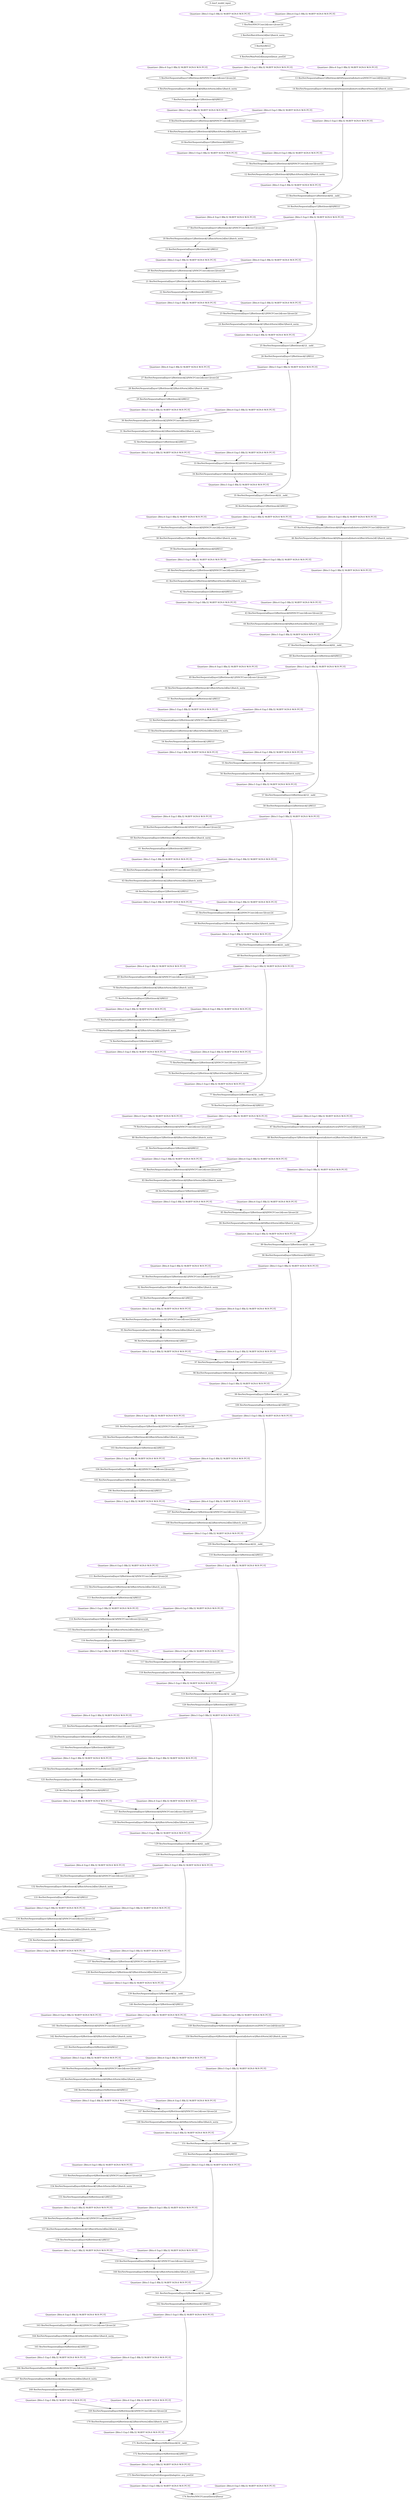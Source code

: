 strict digraph  {
"0 /nncf_model_input" [id=0, scope="", type=nncf_model_input];
"1 ResNet/NNCFConv2d[conv1]/conv2d" [id=1, scope="ResNet/NNCFConv2d[conv1]", type=conv2d];
"2 ResNet/BatchNorm2d[bn1]/batch_norm" [id=2, scope="ResNet/BatchNorm2d[bn1]", type=batch_norm];
"3 ResNet/RELU" [id=3, scope=ResNet, type=RELU];
"4 ResNet/MaxPool2d[maxpool]/max_pool2d" [id=4, scope="ResNet/MaxPool2d[maxpool]", type=max_pool2d];
"5 ResNet/Sequential[layer1]/Bottleneck[0]/NNCFConv2d[conv1]/conv2d" [id=5, scope="ResNet/Sequential[layer1]/Bottleneck[0]/NNCFConv2d[conv1]", type=conv2d];
"6 ResNet/Sequential[layer1]/Bottleneck[0]/BatchNorm2d[bn1]/batch_norm" [id=6, scope="ResNet/Sequential[layer1]/Bottleneck[0]/BatchNorm2d[bn1]", type=batch_norm];
"7 ResNet/Sequential[layer1]/Bottleneck[0]/RELU" [id=7, scope="ResNet/Sequential[layer1]/Bottleneck[0]", type=RELU];
"8 ResNet/Sequential[layer1]/Bottleneck[0]/NNCFConv2d[conv2]/conv2d" [id=8, scope="ResNet/Sequential[layer1]/Bottleneck[0]/NNCFConv2d[conv2]", type=conv2d];
"9 ResNet/Sequential[layer1]/Bottleneck[0]/BatchNorm2d[bn2]/batch_norm" [id=9, scope="ResNet/Sequential[layer1]/Bottleneck[0]/BatchNorm2d[bn2]", type=batch_norm];
"10 ResNet/Sequential[layer1]/Bottleneck[0]/RELU" [id=10, scope="ResNet/Sequential[layer1]/Bottleneck[0]", type=RELU];
"11 ResNet/Sequential[layer1]/Bottleneck[0]/NNCFConv2d[conv3]/conv2d" [id=11, scope="ResNet/Sequential[layer1]/Bottleneck[0]/NNCFConv2d[conv3]", type=conv2d];
"12 ResNet/Sequential[layer1]/Bottleneck[0]/BatchNorm2d[bn3]/batch_norm" [id=12, scope="ResNet/Sequential[layer1]/Bottleneck[0]/BatchNorm2d[bn3]", type=batch_norm];
"13 ResNet/Sequential[layer1]/Bottleneck[0]/Sequential[shortcut]/NNCFConv2d[0]/conv2d" [id=13, scope="ResNet/Sequential[layer1]/Bottleneck[0]/Sequential[shortcut]/NNCFConv2d[0]", type=conv2d];
"14 ResNet/Sequential[layer1]/Bottleneck[0]/Sequential[shortcut]/BatchNorm2d[1]/batch_norm" [id=14, scope="ResNet/Sequential[layer1]/Bottleneck[0]/Sequential[shortcut]/BatchNorm2d[1]", type=batch_norm];
"15 ResNet/Sequential[layer1]/Bottleneck[0]/__iadd__" [id=15, scope="ResNet/Sequential[layer1]/Bottleneck[0]", type=__iadd__];
"16 ResNet/Sequential[layer1]/Bottleneck[0]/RELU" [id=16, scope="ResNet/Sequential[layer1]/Bottleneck[0]", type=RELU];
"17 ResNet/Sequential[layer1]/Bottleneck[1]/NNCFConv2d[conv1]/conv2d" [id=17, scope="ResNet/Sequential[layer1]/Bottleneck[1]/NNCFConv2d[conv1]", type=conv2d];
"18 ResNet/Sequential[layer1]/Bottleneck[1]/BatchNorm2d[bn1]/batch_norm" [id=18, scope="ResNet/Sequential[layer1]/Bottleneck[1]/BatchNorm2d[bn1]", type=batch_norm];
"19 ResNet/Sequential[layer1]/Bottleneck[1]/RELU" [id=19, scope="ResNet/Sequential[layer1]/Bottleneck[1]", type=RELU];
"20 ResNet/Sequential[layer1]/Bottleneck[1]/NNCFConv2d[conv2]/conv2d" [id=20, scope="ResNet/Sequential[layer1]/Bottleneck[1]/NNCFConv2d[conv2]", type=conv2d];
"21 ResNet/Sequential[layer1]/Bottleneck[1]/BatchNorm2d[bn2]/batch_norm" [id=21, scope="ResNet/Sequential[layer1]/Bottleneck[1]/BatchNorm2d[bn2]", type=batch_norm];
"22 ResNet/Sequential[layer1]/Bottleneck[1]/RELU" [id=22, scope="ResNet/Sequential[layer1]/Bottleneck[1]", type=RELU];
"23 ResNet/Sequential[layer1]/Bottleneck[1]/NNCFConv2d[conv3]/conv2d" [id=23, scope="ResNet/Sequential[layer1]/Bottleneck[1]/NNCFConv2d[conv3]", type=conv2d];
"24 ResNet/Sequential[layer1]/Bottleneck[1]/BatchNorm2d[bn3]/batch_norm" [id=24, scope="ResNet/Sequential[layer1]/Bottleneck[1]/BatchNorm2d[bn3]", type=batch_norm];
"25 ResNet/Sequential[layer1]/Bottleneck[1]/__iadd__" [id=25, scope="ResNet/Sequential[layer1]/Bottleneck[1]", type=__iadd__];
"26 ResNet/Sequential[layer1]/Bottleneck[1]/RELU" [id=26, scope="ResNet/Sequential[layer1]/Bottleneck[1]", type=RELU];
"27 ResNet/Sequential[layer1]/Bottleneck[2]/NNCFConv2d[conv1]/conv2d" [id=27, scope="ResNet/Sequential[layer1]/Bottleneck[2]/NNCFConv2d[conv1]", type=conv2d];
"28 ResNet/Sequential[layer1]/Bottleneck[2]/BatchNorm2d[bn1]/batch_norm" [id=28, scope="ResNet/Sequential[layer1]/Bottleneck[2]/BatchNorm2d[bn1]", type=batch_norm];
"29 ResNet/Sequential[layer1]/Bottleneck[2]/RELU" [id=29, scope="ResNet/Sequential[layer1]/Bottleneck[2]", type=RELU];
"30 ResNet/Sequential[layer1]/Bottleneck[2]/NNCFConv2d[conv2]/conv2d" [id=30, scope="ResNet/Sequential[layer1]/Bottleneck[2]/NNCFConv2d[conv2]", type=conv2d];
"31 ResNet/Sequential[layer1]/Bottleneck[2]/BatchNorm2d[bn2]/batch_norm" [id=31, scope="ResNet/Sequential[layer1]/Bottleneck[2]/BatchNorm2d[bn2]", type=batch_norm];
"32 ResNet/Sequential[layer1]/Bottleneck[2]/RELU" [id=32, scope="ResNet/Sequential[layer1]/Bottleneck[2]", type=RELU];
"33 ResNet/Sequential[layer1]/Bottleneck[2]/NNCFConv2d[conv3]/conv2d" [id=33, scope="ResNet/Sequential[layer1]/Bottleneck[2]/NNCFConv2d[conv3]", type=conv2d];
"34 ResNet/Sequential[layer1]/Bottleneck[2]/BatchNorm2d[bn3]/batch_norm" [id=34, scope="ResNet/Sequential[layer1]/Bottleneck[2]/BatchNorm2d[bn3]", type=batch_norm];
"35 ResNet/Sequential[layer1]/Bottleneck[2]/__iadd__" [id=35, scope="ResNet/Sequential[layer1]/Bottleneck[2]", type=__iadd__];
"36 ResNet/Sequential[layer1]/Bottleneck[2]/RELU" [id=36, scope="ResNet/Sequential[layer1]/Bottleneck[2]", type=RELU];
"37 ResNet/Sequential[layer2]/Bottleneck[0]/NNCFConv2d[conv1]/conv2d" [id=37, scope="ResNet/Sequential[layer2]/Bottleneck[0]/NNCFConv2d[conv1]", type=conv2d];
"38 ResNet/Sequential[layer2]/Bottleneck[0]/BatchNorm2d[bn1]/batch_norm" [id=38, scope="ResNet/Sequential[layer2]/Bottleneck[0]/BatchNorm2d[bn1]", type=batch_norm];
"39 ResNet/Sequential[layer2]/Bottleneck[0]/RELU" [id=39, scope="ResNet/Sequential[layer2]/Bottleneck[0]", type=RELU];
"40 ResNet/Sequential[layer2]/Bottleneck[0]/NNCFConv2d[conv2]/conv2d" [id=40, scope="ResNet/Sequential[layer2]/Bottleneck[0]/NNCFConv2d[conv2]", type=conv2d];
"41 ResNet/Sequential[layer2]/Bottleneck[0]/BatchNorm2d[bn2]/batch_norm" [id=41, scope="ResNet/Sequential[layer2]/Bottleneck[0]/BatchNorm2d[bn2]", type=batch_norm];
"42 ResNet/Sequential[layer2]/Bottleneck[0]/RELU" [id=42, scope="ResNet/Sequential[layer2]/Bottleneck[0]", type=RELU];
"43 ResNet/Sequential[layer2]/Bottleneck[0]/NNCFConv2d[conv3]/conv2d" [id=43, scope="ResNet/Sequential[layer2]/Bottleneck[0]/NNCFConv2d[conv3]", type=conv2d];
"44 ResNet/Sequential[layer2]/Bottleneck[0]/BatchNorm2d[bn3]/batch_norm" [id=44, scope="ResNet/Sequential[layer2]/Bottleneck[0]/BatchNorm2d[bn3]", type=batch_norm];
"45 ResNet/Sequential[layer2]/Bottleneck[0]/Sequential[shortcut]/NNCFConv2d[0]/conv2d" [id=45, scope="ResNet/Sequential[layer2]/Bottleneck[0]/Sequential[shortcut]/NNCFConv2d[0]", type=conv2d];
"46 ResNet/Sequential[layer2]/Bottleneck[0]/Sequential[shortcut]/BatchNorm2d[1]/batch_norm" [id=46, scope="ResNet/Sequential[layer2]/Bottleneck[0]/Sequential[shortcut]/BatchNorm2d[1]", type=batch_norm];
"47 ResNet/Sequential[layer2]/Bottleneck[0]/__iadd__" [id=47, scope="ResNet/Sequential[layer2]/Bottleneck[0]", type=__iadd__];
"48 ResNet/Sequential[layer2]/Bottleneck[0]/RELU" [id=48, scope="ResNet/Sequential[layer2]/Bottleneck[0]", type=RELU];
"49 ResNet/Sequential[layer2]/Bottleneck[1]/NNCFConv2d[conv1]/conv2d" [id=49, scope="ResNet/Sequential[layer2]/Bottleneck[1]/NNCFConv2d[conv1]", type=conv2d];
"50 ResNet/Sequential[layer2]/Bottleneck[1]/BatchNorm2d[bn1]/batch_norm" [id=50, scope="ResNet/Sequential[layer2]/Bottleneck[1]/BatchNorm2d[bn1]", type=batch_norm];
"51 ResNet/Sequential[layer2]/Bottleneck[1]/RELU" [id=51, scope="ResNet/Sequential[layer2]/Bottleneck[1]", type=RELU];
"52 ResNet/Sequential[layer2]/Bottleneck[1]/NNCFConv2d[conv2]/conv2d" [id=52, scope="ResNet/Sequential[layer2]/Bottleneck[1]/NNCFConv2d[conv2]", type=conv2d];
"53 ResNet/Sequential[layer2]/Bottleneck[1]/BatchNorm2d[bn2]/batch_norm" [id=53, scope="ResNet/Sequential[layer2]/Bottleneck[1]/BatchNorm2d[bn2]", type=batch_norm];
"54 ResNet/Sequential[layer2]/Bottleneck[1]/RELU" [id=54, scope="ResNet/Sequential[layer2]/Bottleneck[1]", type=RELU];
"55 ResNet/Sequential[layer2]/Bottleneck[1]/NNCFConv2d[conv3]/conv2d" [id=55, scope="ResNet/Sequential[layer2]/Bottleneck[1]/NNCFConv2d[conv3]", type=conv2d];
"56 ResNet/Sequential[layer2]/Bottleneck[1]/BatchNorm2d[bn3]/batch_norm" [id=56, scope="ResNet/Sequential[layer2]/Bottleneck[1]/BatchNorm2d[bn3]", type=batch_norm];
"57 ResNet/Sequential[layer2]/Bottleneck[1]/__iadd__" [id=57, scope="ResNet/Sequential[layer2]/Bottleneck[1]", type=__iadd__];
"58 ResNet/Sequential[layer2]/Bottleneck[1]/RELU" [id=58, scope="ResNet/Sequential[layer2]/Bottleneck[1]", type=RELU];
"59 ResNet/Sequential[layer2]/Bottleneck[2]/NNCFConv2d[conv1]/conv2d" [id=59, scope="ResNet/Sequential[layer2]/Bottleneck[2]/NNCFConv2d[conv1]", type=conv2d];
"60 ResNet/Sequential[layer2]/Bottleneck[2]/BatchNorm2d[bn1]/batch_norm" [id=60, scope="ResNet/Sequential[layer2]/Bottleneck[2]/BatchNorm2d[bn1]", type=batch_norm];
"61 ResNet/Sequential[layer2]/Bottleneck[2]/RELU" [id=61, scope="ResNet/Sequential[layer2]/Bottleneck[2]", type=RELU];
"62 ResNet/Sequential[layer2]/Bottleneck[2]/NNCFConv2d[conv2]/conv2d" [id=62, scope="ResNet/Sequential[layer2]/Bottleneck[2]/NNCFConv2d[conv2]", type=conv2d];
"63 ResNet/Sequential[layer2]/Bottleneck[2]/BatchNorm2d[bn2]/batch_norm" [id=63, scope="ResNet/Sequential[layer2]/Bottleneck[2]/BatchNorm2d[bn2]", type=batch_norm];
"64 ResNet/Sequential[layer2]/Bottleneck[2]/RELU" [id=64, scope="ResNet/Sequential[layer2]/Bottleneck[2]", type=RELU];
"65 ResNet/Sequential[layer2]/Bottleneck[2]/NNCFConv2d[conv3]/conv2d" [id=65, scope="ResNet/Sequential[layer2]/Bottleneck[2]/NNCFConv2d[conv3]", type=conv2d];
"66 ResNet/Sequential[layer2]/Bottleneck[2]/BatchNorm2d[bn3]/batch_norm" [id=66, scope="ResNet/Sequential[layer2]/Bottleneck[2]/BatchNorm2d[bn3]", type=batch_norm];
"67 ResNet/Sequential[layer2]/Bottleneck[2]/__iadd__" [id=67, scope="ResNet/Sequential[layer2]/Bottleneck[2]", type=__iadd__];
"68 ResNet/Sequential[layer2]/Bottleneck[2]/RELU" [id=68, scope="ResNet/Sequential[layer2]/Bottleneck[2]", type=RELU];
"69 ResNet/Sequential[layer2]/Bottleneck[3]/NNCFConv2d[conv1]/conv2d" [id=69, scope="ResNet/Sequential[layer2]/Bottleneck[3]/NNCFConv2d[conv1]", type=conv2d];
"70 ResNet/Sequential[layer2]/Bottleneck[3]/BatchNorm2d[bn1]/batch_norm" [id=70, scope="ResNet/Sequential[layer2]/Bottleneck[3]/BatchNorm2d[bn1]", type=batch_norm];
"71 ResNet/Sequential[layer2]/Bottleneck[3]/RELU" [id=71, scope="ResNet/Sequential[layer2]/Bottleneck[3]", type=RELU];
"72 ResNet/Sequential[layer2]/Bottleneck[3]/NNCFConv2d[conv2]/conv2d" [id=72, scope="ResNet/Sequential[layer2]/Bottleneck[3]/NNCFConv2d[conv2]", type=conv2d];
"73 ResNet/Sequential[layer2]/Bottleneck[3]/BatchNorm2d[bn2]/batch_norm" [id=73, scope="ResNet/Sequential[layer2]/Bottleneck[3]/BatchNorm2d[bn2]", type=batch_norm];
"74 ResNet/Sequential[layer2]/Bottleneck[3]/RELU" [id=74, scope="ResNet/Sequential[layer2]/Bottleneck[3]", type=RELU];
"75 ResNet/Sequential[layer2]/Bottleneck[3]/NNCFConv2d[conv3]/conv2d" [id=75, scope="ResNet/Sequential[layer2]/Bottleneck[3]/NNCFConv2d[conv3]", type=conv2d];
"76 ResNet/Sequential[layer2]/Bottleneck[3]/BatchNorm2d[bn3]/batch_norm" [id=76, scope="ResNet/Sequential[layer2]/Bottleneck[3]/BatchNorm2d[bn3]", type=batch_norm];
"77 ResNet/Sequential[layer2]/Bottleneck[3]/__iadd__" [id=77, scope="ResNet/Sequential[layer2]/Bottleneck[3]", type=__iadd__];
"78 ResNet/Sequential[layer2]/Bottleneck[3]/RELU" [id=78, scope="ResNet/Sequential[layer2]/Bottleneck[3]", type=RELU];
"79 ResNet/Sequential[layer3]/Bottleneck[0]/NNCFConv2d[conv1]/conv2d" [id=79, scope="ResNet/Sequential[layer3]/Bottleneck[0]/NNCFConv2d[conv1]", type=conv2d];
"80 ResNet/Sequential[layer3]/Bottleneck[0]/BatchNorm2d[bn1]/batch_norm" [id=80, scope="ResNet/Sequential[layer3]/Bottleneck[0]/BatchNorm2d[bn1]", type=batch_norm];
"81 ResNet/Sequential[layer3]/Bottleneck[0]/RELU" [id=81, scope="ResNet/Sequential[layer3]/Bottleneck[0]", type=RELU];
"82 ResNet/Sequential[layer3]/Bottleneck[0]/NNCFConv2d[conv2]/conv2d" [id=82, scope="ResNet/Sequential[layer3]/Bottleneck[0]/NNCFConv2d[conv2]", type=conv2d];
"83 ResNet/Sequential[layer3]/Bottleneck[0]/BatchNorm2d[bn2]/batch_norm" [id=83, scope="ResNet/Sequential[layer3]/Bottleneck[0]/BatchNorm2d[bn2]", type=batch_norm];
"84 ResNet/Sequential[layer3]/Bottleneck[0]/RELU" [id=84, scope="ResNet/Sequential[layer3]/Bottleneck[0]", type=RELU];
"85 ResNet/Sequential[layer3]/Bottleneck[0]/NNCFConv2d[conv3]/conv2d" [id=85, scope="ResNet/Sequential[layer3]/Bottleneck[0]/NNCFConv2d[conv3]", type=conv2d];
"86 ResNet/Sequential[layer3]/Bottleneck[0]/BatchNorm2d[bn3]/batch_norm" [id=86, scope="ResNet/Sequential[layer3]/Bottleneck[0]/BatchNorm2d[bn3]", type=batch_norm];
"87 ResNet/Sequential[layer3]/Bottleneck[0]/Sequential[shortcut]/NNCFConv2d[0]/conv2d" [id=87, scope="ResNet/Sequential[layer3]/Bottleneck[0]/Sequential[shortcut]/NNCFConv2d[0]", type=conv2d];
"88 ResNet/Sequential[layer3]/Bottleneck[0]/Sequential[shortcut]/BatchNorm2d[1]/batch_norm" [id=88, scope="ResNet/Sequential[layer3]/Bottleneck[0]/Sequential[shortcut]/BatchNorm2d[1]", type=batch_norm];
"89 ResNet/Sequential[layer3]/Bottleneck[0]/__iadd__" [id=89, scope="ResNet/Sequential[layer3]/Bottleneck[0]", type=__iadd__];
"90 ResNet/Sequential[layer3]/Bottleneck[0]/RELU" [id=90, scope="ResNet/Sequential[layer3]/Bottleneck[0]", type=RELU];
"91 ResNet/Sequential[layer3]/Bottleneck[1]/NNCFConv2d[conv1]/conv2d" [id=91, scope="ResNet/Sequential[layer3]/Bottleneck[1]/NNCFConv2d[conv1]", type=conv2d];
"92 ResNet/Sequential[layer3]/Bottleneck[1]/BatchNorm2d[bn1]/batch_norm" [id=92, scope="ResNet/Sequential[layer3]/Bottleneck[1]/BatchNorm2d[bn1]", type=batch_norm];
"93 ResNet/Sequential[layer3]/Bottleneck[1]/RELU" [id=93, scope="ResNet/Sequential[layer3]/Bottleneck[1]", type=RELU];
"94 ResNet/Sequential[layer3]/Bottleneck[1]/NNCFConv2d[conv2]/conv2d" [id=94, scope="ResNet/Sequential[layer3]/Bottleneck[1]/NNCFConv2d[conv2]", type=conv2d];
"95 ResNet/Sequential[layer3]/Bottleneck[1]/BatchNorm2d[bn2]/batch_norm" [id=95, scope="ResNet/Sequential[layer3]/Bottleneck[1]/BatchNorm2d[bn2]", type=batch_norm];
"96 ResNet/Sequential[layer3]/Bottleneck[1]/RELU" [id=96, scope="ResNet/Sequential[layer3]/Bottleneck[1]", type=RELU];
"97 ResNet/Sequential[layer3]/Bottleneck[1]/NNCFConv2d[conv3]/conv2d" [id=97, scope="ResNet/Sequential[layer3]/Bottleneck[1]/NNCFConv2d[conv3]", type=conv2d];
"98 ResNet/Sequential[layer3]/Bottleneck[1]/BatchNorm2d[bn3]/batch_norm" [id=98, scope="ResNet/Sequential[layer3]/Bottleneck[1]/BatchNorm2d[bn3]", type=batch_norm];
"99 ResNet/Sequential[layer3]/Bottleneck[1]/__iadd__" [id=99, scope="ResNet/Sequential[layer3]/Bottleneck[1]", type=__iadd__];
"100 ResNet/Sequential[layer3]/Bottleneck[1]/RELU" [id=100, scope="ResNet/Sequential[layer3]/Bottleneck[1]", type=RELU];
"101 ResNet/Sequential[layer3]/Bottleneck[2]/NNCFConv2d[conv1]/conv2d" [id=101, scope="ResNet/Sequential[layer3]/Bottleneck[2]/NNCFConv2d[conv1]", type=conv2d];
"102 ResNet/Sequential[layer3]/Bottleneck[2]/BatchNorm2d[bn1]/batch_norm" [id=102, scope="ResNet/Sequential[layer3]/Bottleneck[2]/BatchNorm2d[bn1]", type=batch_norm];
"103 ResNet/Sequential[layer3]/Bottleneck[2]/RELU" [id=103, scope="ResNet/Sequential[layer3]/Bottleneck[2]", type=RELU];
"104 ResNet/Sequential[layer3]/Bottleneck[2]/NNCFConv2d[conv2]/conv2d" [id=104, scope="ResNet/Sequential[layer3]/Bottleneck[2]/NNCFConv2d[conv2]", type=conv2d];
"105 ResNet/Sequential[layer3]/Bottleneck[2]/BatchNorm2d[bn2]/batch_norm" [id=105, scope="ResNet/Sequential[layer3]/Bottleneck[2]/BatchNorm2d[bn2]", type=batch_norm];
"106 ResNet/Sequential[layer3]/Bottleneck[2]/RELU" [id=106, scope="ResNet/Sequential[layer3]/Bottleneck[2]", type=RELU];
"107 ResNet/Sequential[layer3]/Bottleneck[2]/NNCFConv2d[conv3]/conv2d" [id=107, scope="ResNet/Sequential[layer3]/Bottleneck[2]/NNCFConv2d[conv3]", type=conv2d];
"108 ResNet/Sequential[layer3]/Bottleneck[2]/BatchNorm2d[bn3]/batch_norm" [id=108, scope="ResNet/Sequential[layer3]/Bottleneck[2]/BatchNorm2d[bn3]", type=batch_norm];
"109 ResNet/Sequential[layer3]/Bottleneck[2]/__iadd__" [id=109, scope="ResNet/Sequential[layer3]/Bottleneck[2]", type=__iadd__];
"110 ResNet/Sequential[layer3]/Bottleneck[2]/RELU" [id=110, scope="ResNet/Sequential[layer3]/Bottleneck[2]", type=RELU];
"111 ResNet/Sequential[layer3]/Bottleneck[3]/NNCFConv2d[conv1]/conv2d" [id=111, scope="ResNet/Sequential[layer3]/Bottleneck[3]/NNCFConv2d[conv1]", type=conv2d];
"112 ResNet/Sequential[layer3]/Bottleneck[3]/BatchNorm2d[bn1]/batch_norm" [id=112, scope="ResNet/Sequential[layer3]/Bottleneck[3]/BatchNorm2d[bn1]", type=batch_norm];
"113 ResNet/Sequential[layer3]/Bottleneck[3]/RELU" [id=113, scope="ResNet/Sequential[layer3]/Bottleneck[3]", type=RELU];
"114 ResNet/Sequential[layer3]/Bottleneck[3]/NNCFConv2d[conv2]/conv2d" [id=114, scope="ResNet/Sequential[layer3]/Bottleneck[3]/NNCFConv2d[conv2]", type=conv2d];
"115 ResNet/Sequential[layer3]/Bottleneck[3]/BatchNorm2d[bn2]/batch_norm" [id=115, scope="ResNet/Sequential[layer3]/Bottleneck[3]/BatchNorm2d[bn2]", type=batch_norm];
"116 ResNet/Sequential[layer3]/Bottleneck[3]/RELU" [id=116, scope="ResNet/Sequential[layer3]/Bottleneck[3]", type=RELU];
"117 ResNet/Sequential[layer3]/Bottleneck[3]/NNCFConv2d[conv3]/conv2d" [id=117, scope="ResNet/Sequential[layer3]/Bottleneck[3]/NNCFConv2d[conv3]", type=conv2d];
"118 ResNet/Sequential[layer3]/Bottleneck[3]/BatchNorm2d[bn3]/batch_norm" [id=118, scope="ResNet/Sequential[layer3]/Bottleneck[3]/BatchNorm2d[bn3]", type=batch_norm];
"119 ResNet/Sequential[layer3]/Bottleneck[3]/__iadd__" [id=119, scope="ResNet/Sequential[layer3]/Bottleneck[3]", type=__iadd__];
"120 ResNet/Sequential[layer3]/Bottleneck[3]/RELU" [id=120, scope="ResNet/Sequential[layer3]/Bottleneck[3]", type=RELU];
"121 ResNet/Sequential[layer3]/Bottleneck[4]/NNCFConv2d[conv1]/conv2d" [id=121, scope="ResNet/Sequential[layer3]/Bottleneck[4]/NNCFConv2d[conv1]", type=conv2d];
"122 ResNet/Sequential[layer3]/Bottleneck[4]/BatchNorm2d[bn1]/batch_norm" [id=122, scope="ResNet/Sequential[layer3]/Bottleneck[4]/BatchNorm2d[bn1]", type=batch_norm];
"123 ResNet/Sequential[layer3]/Bottleneck[4]/RELU" [id=123, scope="ResNet/Sequential[layer3]/Bottleneck[4]", type=RELU];
"124 ResNet/Sequential[layer3]/Bottleneck[4]/NNCFConv2d[conv2]/conv2d" [id=124, scope="ResNet/Sequential[layer3]/Bottleneck[4]/NNCFConv2d[conv2]", type=conv2d];
"125 ResNet/Sequential[layer3]/Bottleneck[4]/BatchNorm2d[bn2]/batch_norm" [id=125, scope="ResNet/Sequential[layer3]/Bottleneck[4]/BatchNorm2d[bn2]", type=batch_norm];
"126 ResNet/Sequential[layer3]/Bottleneck[4]/RELU" [id=126, scope="ResNet/Sequential[layer3]/Bottleneck[4]", type=RELU];
"127 ResNet/Sequential[layer3]/Bottleneck[4]/NNCFConv2d[conv3]/conv2d" [id=127, scope="ResNet/Sequential[layer3]/Bottleneck[4]/NNCFConv2d[conv3]", type=conv2d];
"128 ResNet/Sequential[layer3]/Bottleneck[4]/BatchNorm2d[bn3]/batch_norm" [id=128, scope="ResNet/Sequential[layer3]/Bottleneck[4]/BatchNorm2d[bn3]", type=batch_norm];
"129 ResNet/Sequential[layer3]/Bottleneck[4]/__iadd__" [id=129, scope="ResNet/Sequential[layer3]/Bottleneck[4]", type=__iadd__];
"130 ResNet/Sequential[layer3]/Bottleneck[4]/RELU" [id=130, scope="ResNet/Sequential[layer3]/Bottleneck[4]", type=RELU];
"131 ResNet/Sequential[layer3]/Bottleneck[5]/NNCFConv2d[conv1]/conv2d" [id=131, scope="ResNet/Sequential[layer3]/Bottleneck[5]/NNCFConv2d[conv1]", type=conv2d];
"132 ResNet/Sequential[layer3]/Bottleneck[5]/BatchNorm2d[bn1]/batch_norm" [id=132, scope="ResNet/Sequential[layer3]/Bottleneck[5]/BatchNorm2d[bn1]", type=batch_norm];
"133 ResNet/Sequential[layer3]/Bottleneck[5]/RELU" [id=133, scope="ResNet/Sequential[layer3]/Bottleneck[5]", type=RELU];
"134 ResNet/Sequential[layer3]/Bottleneck[5]/NNCFConv2d[conv2]/conv2d" [id=134, scope="ResNet/Sequential[layer3]/Bottleneck[5]/NNCFConv2d[conv2]", type=conv2d];
"135 ResNet/Sequential[layer3]/Bottleneck[5]/BatchNorm2d[bn2]/batch_norm" [id=135, scope="ResNet/Sequential[layer3]/Bottleneck[5]/BatchNorm2d[bn2]", type=batch_norm];
"136 ResNet/Sequential[layer3]/Bottleneck[5]/RELU" [id=136, scope="ResNet/Sequential[layer3]/Bottleneck[5]", type=RELU];
"137 ResNet/Sequential[layer3]/Bottleneck[5]/NNCFConv2d[conv3]/conv2d" [id=137, scope="ResNet/Sequential[layer3]/Bottleneck[5]/NNCFConv2d[conv3]", type=conv2d];
"138 ResNet/Sequential[layer3]/Bottleneck[5]/BatchNorm2d[bn3]/batch_norm" [id=138, scope="ResNet/Sequential[layer3]/Bottleneck[5]/BatchNorm2d[bn3]", type=batch_norm];
"139 ResNet/Sequential[layer3]/Bottleneck[5]/__iadd__" [id=139, scope="ResNet/Sequential[layer3]/Bottleneck[5]", type=__iadd__];
"140 ResNet/Sequential[layer3]/Bottleneck[5]/RELU" [id=140, scope="ResNet/Sequential[layer3]/Bottleneck[5]", type=RELU];
"141 ResNet/Sequential[layer4]/Bottleneck[0]/NNCFConv2d[conv1]/conv2d" [id=141, scope="ResNet/Sequential[layer4]/Bottleneck[0]/NNCFConv2d[conv1]", type=conv2d];
"142 ResNet/Sequential[layer4]/Bottleneck[0]/BatchNorm2d[bn1]/batch_norm" [id=142, scope="ResNet/Sequential[layer4]/Bottleneck[0]/BatchNorm2d[bn1]", type=batch_norm];
"143 ResNet/Sequential[layer4]/Bottleneck[0]/RELU" [id=143, scope="ResNet/Sequential[layer4]/Bottleneck[0]", type=RELU];
"144 ResNet/Sequential[layer4]/Bottleneck[0]/NNCFConv2d[conv2]/conv2d" [id=144, scope="ResNet/Sequential[layer4]/Bottleneck[0]/NNCFConv2d[conv2]", type=conv2d];
"145 ResNet/Sequential[layer4]/Bottleneck[0]/BatchNorm2d[bn2]/batch_norm" [id=145, scope="ResNet/Sequential[layer4]/Bottleneck[0]/BatchNorm2d[bn2]", type=batch_norm];
"146 ResNet/Sequential[layer4]/Bottleneck[0]/RELU" [id=146, scope="ResNet/Sequential[layer4]/Bottleneck[0]", type=RELU];
"147 ResNet/Sequential[layer4]/Bottleneck[0]/NNCFConv2d[conv3]/conv2d" [id=147, scope="ResNet/Sequential[layer4]/Bottleneck[0]/NNCFConv2d[conv3]", type=conv2d];
"148 ResNet/Sequential[layer4]/Bottleneck[0]/BatchNorm2d[bn3]/batch_norm" [id=148, scope="ResNet/Sequential[layer4]/Bottleneck[0]/BatchNorm2d[bn3]", type=batch_norm];
"149 ResNet/Sequential[layer4]/Bottleneck[0]/Sequential[shortcut]/NNCFConv2d[0]/conv2d" [id=149, scope="ResNet/Sequential[layer4]/Bottleneck[0]/Sequential[shortcut]/NNCFConv2d[0]", type=conv2d];
"150 ResNet/Sequential[layer4]/Bottleneck[0]/Sequential[shortcut]/BatchNorm2d[1]/batch_norm" [id=150, scope="ResNet/Sequential[layer4]/Bottleneck[0]/Sequential[shortcut]/BatchNorm2d[1]", type=batch_norm];
"151 ResNet/Sequential[layer4]/Bottleneck[0]/__iadd__" [id=151, scope="ResNet/Sequential[layer4]/Bottleneck[0]", type=__iadd__];
"152 ResNet/Sequential[layer4]/Bottleneck[0]/RELU" [id=152, scope="ResNet/Sequential[layer4]/Bottleneck[0]", type=RELU];
"153 ResNet/Sequential[layer4]/Bottleneck[1]/NNCFConv2d[conv1]/conv2d" [id=153, scope="ResNet/Sequential[layer4]/Bottleneck[1]/NNCFConv2d[conv1]", type=conv2d];
"154 ResNet/Sequential[layer4]/Bottleneck[1]/BatchNorm2d[bn1]/batch_norm" [id=154, scope="ResNet/Sequential[layer4]/Bottleneck[1]/BatchNorm2d[bn1]", type=batch_norm];
"155 ResNet/Sequential[layer4]/Bottleneck[1]/RELU" [id=155, scope="ResNet/Sequential[layer4]/Bottleneck[1]", type=RELU];
"156 ResNet/Sequential[layer4]/Bottleneck[1]/NNCFConv2d[conv2]/conv2d" [id=156, scope="ResNet/Sequential[layer4]/Bottleneck[1]/NNCFConv2d[conv2]", type=conv2d];
"157 ResNet/Sequential[layer4]/Bottleneck[1]/BatchNorm2d[bn2]/batch_norm" [id=157, scope="ResNet/Sequential[layer4]/Bottleneck[1]/BatchNorm2d[bn2]", type=batch_norm];
"158 ResNet/Sequential[layer4]/Bottleneck[1]/RELU" [id=158, scope="ResNet/Sequential[layer4]/Bottleneck[1]", type=RELU];
"159 ResNet/Sequential[layer4]/Bottleneck[1]/NNCFConv2d[conv3]/conv2d" [id=159, scope="ResNet/Sequential[layer4]/Bottleneck[1]/NNCFConv2d[conv3]", type=conv2d];
"160 ResNet/Sequential[layer4]/Bottleneck[1]/BatchNorm2d[bn3]/batch_norm" [id=160, scope="ResNet/Sequential[layer4]/Bottleneck[1]/BatchNorm2d[bn3]", type=batch_norm];
"161 ResNet/Sequential[layer4]/Bottleneck[1]/__iadd__" [id=161, scope="ResNet/Sequential[layer4]/Bottleneck[1]", type=__iadd__];
"162 ResNet/Sequential[layer4]/Bottleneck[1]/RELU" [id=162, scope="ResNet/Sequential[layer4]/Bottleneck[1]", type=RELU];
"163 ResNet/Sequential[layer4]/Bottleneck[2]/NNCFConv2d[conv1]/conv2d" [id=163, scope="ResNet/Sequential[layer4]/Bottleneck[2]/NNCFConv2d[conv1]", type=conv2d];
"164 ResNet/Sequential[layer4]/Bottleneck[2]/BatchNorm2d[bn1]/batch_norm" [id=164, scope="ResNet/Sequential[layer4]/Bottleneck[2]/BatchNorm2d[bn1]", type=batch_norm];
"165 ResNet/Sequential[layer4]/Bottleneck[2]/RELU" [id=165, scope="ResNet/Sequential[layer4]/Bottleneck[2]", type=RELU];
"166 ResNet/Sequential[layer4]/Bottleneck[2]/NNCFConv2d[conv2]/conv2d" [id=166, scope="ResNet/Sequential[layer4]/Bottleneck[2]/NNCFConv2d[conv2]", type=conv2d];
"167 ResNet/Sequential[layer4]/Bottleneck[2]/BatchNorm2d[bn2]/batch_norm" [id=167, scope="ResNet/Sequential[layer4]/Bottleneck[2]/BatchNorm2d[bn2]", type=batch_norm];
"168 ResNet/Sequential[layer4]/Bottleneck[2]/RELU" [id=168, scope="ResNet/Sequential[layer4]/Bottleneck[2]", type=RELU];
"169 ResNet/Sequential[layer4]/Bottleneck[2]/NNCFConv2d[conv3]/conv2d" [id=169, scope="ResNet/Sequential[layer4]/Bottleneck[2]/NNCFConv2d[conv3]", type=conv2d];
"170 ResNet/Sequential[layer4]/Bottleneck[2]/BatchNorm2d[bn3]/batch_norm" [id=170, scope="ResNet/Sequential[layer4]/Bottleneck[2]/BatchNorm2d[bn3]", type=batch_norm];
"171 ResNet/Sequential[layer4]/Bottleneck[2]/__iadd__" [id=171, scope="ResNet/Sequential[layer4]/Bottleneck[2]", type=__iadd__];
"172 ResNet/Sequential[layer4]/Bottleneck[2]/RELU" [id=172, scope="ResNet/Sequential[layer4]/Bottleneck[2]", type=RELU];
"173 ResNet/AdaptiveAvgPool2d[avgpool]/adaptive_avg_pool2d" [id=173, scope="ResNet/AdaptiveAvgPool2d[avgpool]", type=adaptive_avg_pool2d];
"174 ResNet/NNCFLinear[linear]/linear" [id=174, scope="ResNet/NNCFLinear[linear]", type=linear];
"/nncf_model_input_0" [color=purple, id=0, label="Quantizer: [Bits:5 Exp:5 Blk:32 M:BFP SGN:S W:N PC:Y] ", scope="", type=nncf_model_input];
"ResNet/NNCFConv2d[conv1]/conv2d_0" [color=purple, id=1, label="Quantizer: [Bits:4 Exp:5 Blk:32 M:BFP SGN:S W:N PC:Y] ", scope="ResNet/NNCFConv2d[conv1]", type=conv2d];
"ResNet/Sequential[layer1]/Bottleneck[0]/RELU_1" [color=purple, id=10, label="Quantizer: [Bits:5 Exp:5 Blk:32 M:BFP SGN:S W:N PC:Y] ", scope="ResNet/Sequential[layer1]/Bottleneck[0]", type=RELU];
"ResNet/Sequential[layer3]/Bottleneck[1]/RELU_2" [color=purple, id=100, label="Quantizer: [Bits:5 Exp:5 Blk:32 M:BFP SGN:S W:N PC:Y] ", scope="ResNet/Sequential[layer3]/Bottleneck[1]", type=RELU];
"ResNet/Sequential[layer3]/Bottleneck[2]/NNCFConv2d[conv1]/conv2d_0" [color=purple, id=101, label="Quantizer: [Bits:4 Exp:5 Blk:32 M:BFP SGN:S W:N PC:Y] ", scope="ResNet/Sequential[layer3]/Bottleneck[2]/NNCFConv2d[conv1]", type=conv2d];
"ResNet/Sequential[layer3]/Bottleneck[2]/RELU_0" [color=purple, id=103, label="Quantizer: [Bits:5 Exp:5 Blk:32 M:BFP SGN:S W:N PC:Y] ", scope="ResNet/Sequential[layer3]/Bottleneck[2]", type=RELU];
"ResNet/Sequential[layer3]/Bottleneck[2]/NNCFConv2d[conv2]/conv2d_0" [color=purple, id=104, label="Quantizer: [Bits:4 Exp:5 Blk:32 M:BFP SGN:S W:N PC:Y] ", scope="ResNet/Sequential[layer3]/Bottleneck[2]/NNCFConv2d[conv2]", type=conv2d];
"ResNet/Sequential[layer3]/Bottleneck[2]/RELU_1" [color=purple, id=106, label="Quantizer: [Bits:5 Exp:5 Blk:32 M:BFP SGN:S W:N PC:Y] ", scope="ResNet/Sequential[layer3]/Bottleneck[2]", type=RELU];
"ResNet/Sequential[layer3]/Bottleneck[2]/NNCFConv2d[conv3]/conv2d_0" [color=purple, id=107, label="Quantizer: [Bits:4 Exp:5 Blk:32 M:BFP SGN:S W:N PC:Y] ", scope="ResNet/Sequential[layer3]/Bottleneck[2]/NNCFConv2d[conv3]", type=conv2d];
"ResNet/Sequential[layer3]/Bottleneck[2]/BatchNorm2d[bn3]/batch_norm_0" [color=purple, id=108, label="Quantizer: [Bits:5 Exp:5 Blk:32 M:BFP SGN:S W:N PC:Y] ", scope="ResNet/Sequential[layer3]/Bottleneck[2]/BatchNorm2d[bn3]", type=batch_norm];
"ResNet/Sequential[layer1]/Bottleneck[0]/NNCFConv2d[conv3]/conv2d_0" [color=purple, id=11, label="Quantizer: [Bits:4 Exp:5 Blk:32 M:BFP SGN:S W:N PC:Y] ", scope="ResNet/Sequential[layer1]/Bottleneck[0]/NNCFConv2d[conv3]", type=conv2d];
"ResNet/Sequential[layer3]/Bottleneck[2]/RELU_2" [color=purple, id=110, label="Quantizer: [Bits:5 Exp:5 Blk:32 M:BFP SGN:S W:N PC:Y] ", scope="ResNet/Sequential[layer3]/Bottleneck[2]", type=RELU];
"ResNet/Sequential[layer3]/Bottleneck[3]/NNCFConv2d[conv1]/conv2d_0" [color=purple, id=111, label="Quantizer: [Bits:4 Exp:5 Blk:32 M:BFP SGN:S W:N PC:Y] ", scope="ResNet/Sequential[layer3]/Bottleneck[3]/NNCFConv2d[conv1]", type=conv2d];
"ResNet/Sequential[layer3]/Bottleneck[3]/RELU_0" [color=purple, id=113, label="Quantizer: [Bits:5 Exp:5 Blk:32 M:BFP SGN:S W:N PC:Y] ", scope="ResNet/Sequential[layer3]/Bottleneck[3]", type=RELU];
"ResNet/Sequential[layer3]/Bottleneck[3]/NNCFConv2d[conv2]/conv2d_0" [color=purple, id=114, label="Quantizer: [Bits:4 Exp:5 Blk:32 M:BFP SGN:S W:N PC:Y] ", scope="ResNet/Sequential[layer3]/Bottleneck[3]/NNCFConv2d[conv2]", type=conv2d];
"ResNet/Sequential[layer3]/Bottleneck[3]/RELU_1" [color=purple, id=116, label="Quantizer: [Bits:5 Exp:5 Blk:32 M:BFP SGN:S W:N PC:Y] ", scope="ResNet/Sequential[layer3]/Bottleneck[3]", type=RELU];
"ResNet/Sequential[layer3]/Bottleneck[3]/NNCFConv2d[conv3]/conv2d_0" [color=purple, id=117, label="Quantizer: [Bits:4 Exp:5 Blk:32 M:BFP SGN:S W:N PC:Y] ", scope="ResNet/Sequential[layer3]/Bottleneck[3]/NNCFConv2d[conv3]", type=conv2d];
"ResNet/Sequential[layer3]/Bottleneck[3]/BatchNorm2d[bn3]/batch_norm_0" [color=purple, id=118, label="Quantizer: [Bits:5 Exp:5 Blk:32 M:BFP SGN:S W:N PC:Y] ", scope="ResNet/Sequential[layer3]/Bottleneck[3]/BatchNorm2d[bn3]", type=batch_norm];
"ResNet/Sequential[layer1]/Bottleneck[0]/BatchNorm2d[bn3]/batch_norm_0" [color=purple, id=12, label="Quantizer: [Bits:5 Exp:5 Blk:32 M:BFP SGN:S W:N PC:Y] ", scope="ResNet/Sequential[layer1]/Bottleneck[0]/BatchNorm2d[bn3]", type=batch_norm];
"ResNet/Sequential[layer3]/Bottleneck[3]/RELU_2" [color=purple, id=120, label="Quantizer: [Bits:5 Exp:5 Blk:32 M:BFP SGN:S W:N PC:Y] ", scope="ResNet/Sequential[layer3]/Bottleneck[3]", type=RELU];
"ResNet/Sequential[layer3]/Bottleneck[4]/NNCFConv2d[conv1]/conv2d_0" [color=purple, id=121, label="Quantizer: [Bits:4 Exp:5 Blk:32 M:BFP SGN:S W:N PC:Y] ", scope="ResNet/Sequential[layer3]/Bottleneck[4]/NNCFConv2d[conv1]", type=conv2d];
"ResNet/Sequential[layer3]/Bottleneck[4]/RELU_0" [color=purple, id=123, label="Quantizer: [Bits:5 Exp:5 Blk:32 M:BFP SGN:S W:N PC:Y] ", scope="ResNet/Sequential[layer3]/Bottleneck[4]", type=RELU];
"ResNet/Sequential[layer3]/Bottleneck[4]/NNCFConv2d[conv2]/conv2d_0" [color=purple, id=124, label="Quantizer: [Bits:4 Exp:5 Blk:32 M:BFP SGN:S W:N PC:Y] ", scope="ResNet/Sequential[layer3]/Bottleneck[4]/NNCFConv2d[conv2]", type=conv2d];
"ResNet/Sequential[layer3]/Bottleneck[4]/RELU_1" [color=purple, id=126, label="Quantizer: [Bits:5 Exp:5 Blk:32 M:BFP SGN:S W:N PC:Y] ", scope="ResNet/Sequential[layer3]/Bottleneck[4]", type=RELU];
"ResNet/Sequential[layer3]/Bottleneck[4]/NNCFConv2d[conv3]/conv2d_0" [color=purple, id=127, label="Quantizer: [Bits:4 Exp:5 Blk:32 M:BFP SGN:S W:N PC:Y] ", scope="ResNet/Sequential[layer3]/Bottleneck[4]/NNCFConv2d[conv3]", type=conv2d];
"ResNet/Sequential[layer3]/Bottleneck[4]/BatchNorm2d[bn3]/batch_norm_0" [color=purple, id=128, label="Quantizer: [Bits:5 Exp:5 Blk:32 M:BFP SGN:S W:N PC:Y] ", scope="ResNet/Sequential[layer3]/Bottleneck[4]/BatchNorm2d[bn3]", type=batch_norm];
"ResNet/Sequential[layer1]/Bottleneck[0]/Sequential[shortcut]/NNCFConv2d[0]/conv2d_0" [color=purple, id=13, label="Quantizer: [Bits:4 Exp:5 Blk:32 M:BFP SGN:S W:N PC:Y] ", scope="ResNet/Sequential[layer1]/Bottleneck[0]/Sequential[shortcut]/NNCFConv2d[0]", type=conv2d];
"ResNet/Sequential[layer3]/Bottleneck[4]/RELU_2" [color=purple, id=130, label="Quantizer: [Bits:5 Exp:5 Blk:32 M:BFP SGN:S W:N PC:Y] ", scope="ResNet/Sequential[layer3]/Bottleneck[4]", type=RELU];
"ResNet/Sequential[layer3]/Bottleneck[5]/NNCFConv2d[conv1]/conv2d_0" [color=purple, id=131, label="Quantizer: [Bits:4 Exp:5 Blk:32 M:BFP SGN:S W:N PC:Y] ", scope="ResNet/Sequential[layer3]/Bottleneck[5]/NNCFConv2d[conv1]", type=conv2d];
"ResNet/Sequential[layer3]/Bottleneck[5]/RELU_0" [color=purple, id=133, label="Quantizer: [Bits:5 Exp:5 Blk:32 M:BFP SGN:S W:N PC:Y] ", scope="ResNet/Sequential[layer3]/Bottleneck[5]", type=RELU];
"ResNet/Sequential[layer3]/Bottleneck[5]/NNCFConv2d[conv2]/conv2d_0" [color=purple, id=134, label="Quantizer: [Bits:4 Exp:5 Blk:32 M:BFP SGN:S W:N PC:Y] ", scope="ResNet/Sequential[layer3]/Bottleneck[5]/NNCFConv2d[conv2]", type=conv2d];
"ResNet/Sequential[layer3]/Bottleneck[5]/RELU_1" [color=purple, id=136, label="Quantizer: [Bits:5 Exp:5 Blk:32 M:BFP SGN:S W:N PC:Y] ", scope="ResNet/Sequential[layer3]/Bottleneck[5]", type=RELU];
"ResNet/Sequential[layer3]/Bottleneck[5]/NNCFConv2d[conv3]/conv2d_0" [color=purple, id=137, label="Quantizer: [Bits:4 Exp:5 Blk:32 M:BFP SGN:S W:N PC:Y] ", scope="ResNet/Sequential[layer3]/Bottleneck[5]/NNCFConv2d[conv3]", type=conv2d];
"ResNet/Sequential[layer3]/Bottleneck[5]/BatchNorm2d[bn3]/batch_norm_0" [color=purple, id=138, label="Quantizer: [Bits:5 Exp:5 Blk:32 M:BFP SGN:S W:N PC:Y] ", scope="ResNet/Sequential[layer3]/Bottleneck[5]/BatchNorm2d[bn3]", type=batch_norm];
"ResNet/Sequential[layer1]/Bottleneck[0]/Sequential[shortcut]/BatchNorm2d[1]/batch_norm_0" [color=purple, id=14, label="Quantizer: [Bits:5 Exp:5 Blk:32 M:BFP SGN:S W:N PC:Y] ", scope="ResNet/Sequential[layer1]/Bottleneck[0]/Sequential[shortcut]/BatchNorm2d[1]", type=batch_norm];
"ResNet/Sequential[layer3]/Bottleneck[5]/RELU_2" [color=purple, id=140, label="Quantizer: [Bits:5 Exp:5 Blk:32 M:BFP SGN:S W:N PC:Y] ", scope="ResNet/Sequential[layer3]/Bottleneck[5]", type=RELU];
"ResNet/Sequential[layer4]/Bottleneck[0]/NNCFConv2d[conv1]/conv2d_0" [color=purple, id=141, label="Quantizer: [Bits:4 Exp:5 Blk:32 M:BFP SGN:S W:N PC:Y] ", scope="ResNet/Sequential[layer4]/Bottleneck[0]/NNCFConv2d[conv1]", type=conv2d];
"ResNet/Sequential[layer4]/Bottleneck[0]/RELU_0" [color=purple, id=143, label="Quantizer: [Bits:5 Exp:5 Blk:32 M:BFP SGN:S W:N PC:Y] ", scope="ResNet/Sequential[layer4]/Bottleneck[0]", type=RELU];
"ResNet/Sequential[layer4]/Bottleneck[0]/NNCFConv2d[conv2]/conv2d_0" [color=purple, id=144, label="Quantizer: [Bits:4 Exp:5 Blk:32 M:BFP SGN:S W:N PC:Y] ", scope="ResNet/Sequential[layer4]/Bottleneck[0]/NNCFConv2d[conv2]", type=conv2d];
"ResNet/Sequential[layer4]/Bottleneck[0]/RELU_1" [color=purple, id=146, label="Quantizer: [Bits:5 Exp:5 Blk:32 M:BFP SGN:S W:N PC:Y] ", scope="ResNet/Sequential[layer4]/Bottleneck[0]", type=RELU];
"ResNet/Sequential[layer4]/Bottleneck[0]/NNCFConv2d[conv3]/conv2d_0" [color=purple, id=147, label="Quantizer: [Bits:4 Exp:5 Blk:32 M:BFP SGN:S W:N PC:Y] ", scope="ResNet/Sequential[layer4]/Bottleneck[0]/NNCFConv2d[conv3]", type=conv2d];
"ResNet/Sequential[layer4]/Bottleneck[0]/BatchNorm2d[bn3]/batch_norm_0" [color=purple, id=148, label="Quantizer: [Bits:5 Exp:5 Blk:32 M:BFP SGN:S W:N PC:Y] ", scope="ResNet/Sequential[layer4]/Bottleneck[0]/BatchNorm2d[bn3]", type=batch_norm];
"ResNet/Sequential[layer4]/Bottleneck[0]/Sequential[shortcut]/NNCFConv2d[0]/conv2d_0" [color=purple, id=149, label="Quantizer: [Bits:4 Exp:5 Blk:32 M:BFP SGN:S W:N PC:Y] ", scope="ResNet/Sequential[layer4]/Bottleneck[0]/Sequential[shortcut]/NNCFConv2d[0]", type=conv2d];
"ResNet/Sequential[layer4]/Bottleneck[0]/Sequential[shortcut]/BatchNorm2d[1]/batch_norm_0" [color=purple, id=150, label="Quantizer: [Bits:5 Exp:5 Blk:32 M:BFP SGN:S W:N PC:Y] ", scope="ResNet/Sequential[layer4]/Bottleneck[0]/Sequential[shortcut]/BatchNorm2d[1]", type=batch_norm];
"ResNet/Sequential[layer4]/Bottleneck[0]/RELU_2" [color=purple, id=152, label="Quantizer: [Bits:5 Exp:5 Blk:32 M:BFP SGN:S W:N PC:Y] ", scope="ResNet/Sequential[layer4]/Bottleneck[0]", type=RELU];
"ResNet/Sequential[layer4]/Bottleneck[1]/NNCFConv2d[conv1]/conv2d_0" [color=purple, id=153, label="Quantizer: [Bits:4 Exp:5 Blk:32 M:BFP SGN:S W:N PC:Y] ", scope="ResNet/Sequential[layer4]/Bottleneck[1]/NNCFConv2d[conv1]", type=conv2d];
"ResNet/Sequential[layer4]/Bottleneck[1]/RELU_0" [color=purple, id=155, label="Quantizer: [Bits:5 Exp:5 Blk:32 M:BFP SGN:S W:N PC:Y] ", scope="ResNet/Sequential[layer4]/Bottleneck[1]", type=RELU];
"ResNet/Sequential[layer4]/Bottleneck[1]/NNCFConv2d[conv2]/conv2d_0" [color=purple, id=156, label="Quantizer: [Bits:4 Exp:5 Blk:32 M:BFP SGN:S W:N PC:Y] ", scope="ResNet/Sequential[layer4]/Bottleneck[1]/NNCFConv2d[conv2]", type=conv2d];
"ResNet/Sequential[layer4]/Bottleneck[1]/RELU_1" [color=purple, id=158, label="Quantizer: [Bits:5 Exp:5 Blk:32 M:BFP SGN:S W:N PC:Y] ", scope="ResNet/Sequential[layer4]/Bottleneck[1]", type=RELU];
"ResNet/Sequential[layer4]/Bottleneck[1]/NNCFConv2d[conv3]/conv2d_0" [color=purple, id=159, label="Quantizer: [Bits:4 Exp:5 Blk:32 M:BFP SGN:S W:N PC:Y] ", scope="ResNet/Sequential[layer4]/Bottleneck[1]/NNCFConv2d[conv3]", type=conv2d];
"ResNet/Sequential[layer1]/Bottleneck[0]/RELU_2" [color=purple, id=16, label="Quantizer: [Bits:5 Exp:5 Blk:32 M:BFP SGN:S W:N PC:Y] ", scope="ResNet/Sequential[layer1]/Bottleneck[0]", type=RELU];
"ResNet/Sequential[layer4]/Bottleneck[1]/BatchNorm2d[bn3]/batch_norm_0" [color=purple, id=160, label="Quantizer: [Bits:5 Exp:5 Blk:32 M:BFP SGN:S W:N PC:Y] ", scope="ResNet/Sequential[layer4]/Bottleneck[1]/BatchNorm2d[bn3]", type=batch_norm];
"ResNet/Sequential[layer4]/Bottleneck[1]/RELU_2" [color=purple, id=162, label="Quantizer: [Bits:5 Exp:5 Blk:32 M:BFP SGN:S W:N PC:Y] ", scope="ResNet/Sequential[layer4]/Bottleneck[1]", type=RELU];
"ResNet/Sequential[layer4]/Bottleneck[2]/NNCFConv2d[conv1]/conv2d_0" [color=purple, id=163, label="Quantizer: [Bits:4 Exp:5 Blk:32 M:BFP SGN:S W:N PC:Y] ", scope="ResNet/Sequential[layer4]/Bottleneck[2]/NNCFConv2d[conv1]", type=conv2d];
"ResNet/Sequential[layer4]/Bottleneck[2]/RELU_0" [color=purple, id=165, label="Quantizer: [Bits:5 Exp:5 Blk:32 M:BFP SGN:S W:N PC:Y] ", scope="ResNet/Sequential[layer4]/Bottleneck[2]", type=RELU];
"ResNet/Sequential[layer4]/Bottleneck[2]/NNCFConv2d[conv2]/conv2d_0" [color=purple, id=166, label="Quantizer: [Bits:4 Exp:5 Blk:32 M:BFP SGN:S W:N PC:Y] ", scope="ResNet/Sequential[layer4]/Bottleneck[2]/NNCFConv2d[conv2]", type=conv2d];
"ResNet/Sequential[layer4]/Bottleneck[2]/RELU_1" [color=purple, id=168, label="Quantizer: [Bits:5 Exp:5 Blk:32 M:BFP SGN:S W:N PC:Y] ", scope="ResNet/Sequential[layer4]/Bottleneck[2]", type=RELU];
"ResNet/Sequential[layer4]/Bottleneck[2]/NNCFConv2d[conv3]/conv2d_0" [color=purple, id=169, label="Quantizer: [Bits:4 Exp:5 Blk:32 M:BFP SGN:S W:N PC:Y] ", scope="ResNet/Sequential[layer4]/Bottleneck[2]/NNCFConv2d[conv3]", type=conv2d];
"ResNet/Sequential[layer1]/Bottleneck[1]/NNCFConv2d[conv1]/conv2d_0" [color=purple, id=17, label="Quantizer: [Bits:4 Exp:5 Blk:32 M:BFP SGN:S W:N PC:Y] ", scope="ResNet/Sequential[layer1]/Bottleneck[1]/NNCFConv2d[conv1]", type=conv2d];
"ResNet/Sequential[layer4]/Bottleneck[2]/BatchNorm2d[bn3]/batch_norm_0" [color=purple, id=170, label="Quantizer: [Bits:5 Exp:5 Blk:32 M:BFP SGN:S W:N PC:Y] ", scope="ResNet/Sequential[layer4]/Bottleneck[2]/BatchNorm2d[bn3]", type=batch_norm];
"ResNet/Sequential[layer4]/Bottleneck[2]/RELU_2" [color=purple, id=172, label="Quantizer: [Bits:5 Exp:5 Blk:32 M:BFP SGN:S W:N PC:Y] ", scope="ResNet/Sequential[layer4]/Bottleneck[2]", type=RELU];
"ResNet/AdaptiveAvgPool2d[avgpool]/adaptive_avg_pool2d_0" [color=purple, id=173, label="Quantizer: [Bits:5 Exp:5 Blk:32 M:BFP SGN:S W:N PC:Y] ", scope="ResNet/AdaptiveAvgPool2d[avgpool]", type=adaptive_avg_pool2d];
"ResNet/NNCFLinear[linear]/linear_0" [color=purple, id=174, label="Quantizer: [Bits:4 Exp:5 Blk:32 M:BFP SGN:S W:N PC:Y] ", scope="ResNet/NNCFLinear[linear]", type=linear];
"ResNet/Sequential[layer1]/Bottleneck[1]/RELU_0" [color=purple, id=19, label="Quantizer: [Bits:5 Exp:5 Blk:32 M:BFP SGN:S W:N PC:Y] ", scope="ResNet/Sequential[layer1]/Bottleneck[1]", type=RELU];
"ResNet/Sequential[layer1]/Bottleneck[1]/NNCFConv2d[conv2]/conv2d_0" [color=purple, id=20, label="Quantizer: [Bits:4 Exp:5 Blk:32 M:BFP SGN:S W:N PC:Y] ", scope="ResNet/Sequential[layer1]/Bottleneck[1]/NNCFConv2d[conv2]", type=conv2d];
"ResNet/Sequential[layer1]/Bottleneck[1]/RELU_1" [color=purple, id=22, label="Quantizer: [Bits:5 Exp:5 Blk:32 M:BFP SGN:S W:N PC:Y] ", scope="ResNet/Sequential[layer1]/Bottleneck[1]", type=RELU];
"ResNet/Sequential[layer1]/Bottleneck[1]/NNCFConv2d[conv3]/conv2d_0" [color=purple, id=23, label="Quantizer: [Bits:4 Exp:5 Blk:32 M:BFP SGN:S W:N PC:Y] ", scope="ResNet/Sequential[layer1]/Bottleneck[1]/NNCFConv2d[conv3]", type=conv2d];
"ResNet/Sequential[layer1]/Bottleneck[1]/BatchNorm2d[bn3]/batch_norm_0" [color=purple, id=24, label="Quantizer: [Bits:5 Exp:5 Blk:32 M:BFP SGN:S W:N PC:Y] ", scope="ResNet/Sequential[layer1]/Bottleneck[1]/BatchNorm2d[bn3]", type=batch_norm];
"ResNet/Sequential[layer1]/Bottleneck[1]/RELU_2" [color=purple, id=26, label="Quantizer: [Bits:5 Exp:5 Blk:32 M:BFP SGN:S W:N PC:Y] ", scope="ResNet/Sequential[layer1]/Bottleneck[1]", type=RELU];
"ResNet/Sequential[layer1]/Bottleneck[2]/NNCFConv2d[conv1]/conv2d_0" [color=purple, id=27, label="Quantizer: [Bits:4 Exp:5 Blk:32 M:BFP SGN:S W:N PC:Y] ", scope="ResNet/Sequential[layer1]/Bottleneck[2]/NNCFConv2d[conv1]", type=conv2d];
"ResNet/Sequential[layer1]/Bottleneck[2]/RELU_0" [color=purple, id=29, label="Quantizer: [Bits:5 Exp:5 Blk:32 M:BFP SGN:S W:N PC:Y] ", scope="ResNet/Sequential[layer1]/Bottleneck[2]", type=RELU];
"ResNet/Sequential[layer1]/Bottleneck[2]/NNCFConv2d[conv2]/conv2d_0" [color=purple, id=30, label="Quantizer: [Bits:4 Exp:5 Blk:32 M:BFP SGN:S W:N PC:Y] ", scope="ResNet/Sequential[layer1]/Bottleneck[2]/NNCFConv2d[conv2]", type=conv2d];
"ResNet/Sequential[layer1]/Bottleneck[2]/RELU_1" [color=purple, id=32, label="Quantizer: [Bits:5 Exp:5 Blk:32 M:BFP SGN:S W:N PC:Y] ", scope="ResNet/Sequential[layer1]/Bottleneck[2]", type=RELU];
"ResNet/Sequential[layer1]/Bottleneck[2]/NNCFConv2d[conv3]/conv2d_0" [color=purple, id=33, label="Quantizer: [Bits:4 Exp:5 Blk:32 M:BFP SGN:S W:N PC:Y] ", scope="ResNet/Sequential[layer1]/Bottleneck[2]/NNCFConv2d[conv3]", type=conv2d];
"ResNet/Sequential[layer1]/Bottleneck[2]/BatchNorm2d[bn3]/batch_norm_0" [color=purple, id=34, label="Quantizer: [Bits:5 Exp:5 Blk:32 M:BFP SGN:S W:N PC:Y] ", scope="ResNet/Sequential[layer1]/Bottleneck[2]/BatchNorm2d[bn3]", type=batch_norm];
"ResNet/Sequential[layer1]/Bottleneck[2]/RELU_2" [color=purple, id=36, label="Quantizer: [Bits:5 Exp:5 Blk:32 M:BFP SGN:S W:N PC:Y] ", scope="ResNet/Sequential[layer1]/Bottleneck[2]", type=RELU];
"ResNet/Sequential[layer2]/Bottleneck[0]/NNCFConv2d[conv1]/conv2d_0" [color=purple, id=37, label="Quantizer: [Bits:4 Exp:5 Blk:32 M:BFP SGN:S W:N PC:Y] ", scope="ResNet/Sequential[layer2]/Bottleneck[0]/NNCFConv2d[conv1]", type=conv2d];
"ResNet/Sequential[layer2]/Bottleneck[0]/RELU_0" [color=purple, id=39, label="Quantizer: [Bits:5 Exp:5 Blk:32 M:BFP SGN:S W:N PC:Y] ", scope="ResNet/Sequential[layer2]/Bottleneck[0]", type=RELU];
"ResNet/MaxPool2d[maxpool]/max_pool2d_0" [color=purple, id=4, label="Quantizer: [Bits:5 Exp:5 Blk:32 M:BFP SGN:S W:N PC:Y] ", scope="ResNet/MaxPool2d[maxpool]", type=max_pool2d];
"ResNet/Sequential[layer2]/Bottleneck[0]/NNCFConv2d[conv2]/conv2d_0" [color=purple, id=40, label="Quantizer: [Bits:4 Exp:5 Blk:32 M:BFP SGN:S W:N PC:Y] ", scope="ResNet/Sequential[layer2]/Bottleneck[0]/NNCFConv2d[conv2]", type=conv2d];
"ResNet/Sequential[layer2]/Bottleneck[0]/RELU_1" [color=purple, id=42, label="Quantizer: [Bits:5 Exp:5 Blk:32 M:BFP SGN:S W:N PC:Y] ", scope="ResNet/Sequential[layer2]/Bottleneck[0]", type=RELU];
"ResNet/Sequential[layer2]/Bottleneck[0]/NNCFConv2d[conv3]/conv2d_0" [color=purple, id=43, label="Quantizer: [Bits:4 Exp:5 Blk:32 M:BFP SGN:S W:N PC:Y] ", scope="ResNet/Sequential[layer2]/Bottleneck[0]/NNCFConv2d[conv3]", type=conv2d];
"ResNet/Sequential[layer2]/Bottleneck[0]/BatchNorm2d[bn3]/batch_norm_0" [color=purple, id=44, label="Quantizer: [Bits:5 Exp:5 Blk:32 M:BFP SGN:S W:N PC:Y] ", scope="ResNet/Sequential[layer2]/Bottleneck[0]/BatchNorm2d[bn3]", type=batch_norm];
"ResNet/Sequential[layer2]/Bottleneck[0]/Sequential[shortcut]/NNCFConv2d[0]/conv2d_0" [color=purple, id=45, label="Quantizer: [Bits:4 Exp:5 Blk:32 M:BFP SGN:S W:N PC:Y] ", scope="ResNet/Sequential[layer2]/Bottleneck[0]/Sequential[shortcut]/NNCFConv2d[0]", type=conv2d];
"ResNet/Sequential[layer2]/Bottleneck[0]/Sequential[shortcut]/BatchNorm2d[1]/batch_norm_0" [color=purple, id=46, label="Quantizer: [Bits:5 Exp:5 Blk:32 M:BFP SGN:S W:N PC:Y] ", scope="ResNet/Sequential[layer2]/Bottleneck[0]/Sequential[shortcut]/BatchNorm2d[1]", type=batch_norm];
"ResNet/Sequential[layer2]/Bottleneck[0]/RELU_2" [color=purple, id=48, label="Quantizer: [Bits:5 Exp:5 Blk:32 M:BFP SGN:S W:N PC:Y] ", scope="ResNet/Sequential[layer2]/Bottleneck[0]", type=RELU];
"ResNet/Sequential[layer2]/Bottleneck[1]/NNCFConv2d[conv1]/conv2d_0" [color=purple, id=49, label="Quantizer: [Bits:4 Exp:5 Blk:32 M:BFP SGN:S W:N PC:Y] ", scope="ResNet/Sequential[layer2]/Bottleneck[1]/NNCFConv2d[conv1]", type=conv2d];
"ResNet/Sequential[layer1]/Bottleneck[0]/NNCFConv2d[conv1]/conv2d_0" [color=purple, id=5, label="Quantizer: [Bits:4 Exp:5 Blk:32 M:BFP SGN:S W:N PC:Y] ", scope="ResNet/Sequential[layer1]/Bottleneck[0]/NNCFConv2d[conv1]", type=conv2d];
"ResNet/Sequential[layer2]/Bottleneck[1]/RELU_0" [color=purple, id=51, label="Quantizer: [Bits:5 Exp:5 Blk:32 M:BFP SGN:S W:N PC:Y] ", scope="ResNet/Sequential[layer2]/Bottleneck[1]", type=RELU];
"ResNet/Sequential[layer2]/Bottleneck[1]/NNCFConv2d[conv2]/conv2d_0" [color=purple, id=52, label="Quantizer: [Bits:4 Exp:5 Blk:32 M:BFP SGN:S W:N PC:Y] ", scope="ResNet/Sequential[layer2]/Bottleneck[1]/NNCFConv2d[conv2]", type=conv2d];
"ResNet/Sequential[layer2]/Bottleneck[1]/RELU_1" [color=purple, id=54, label="Quantizer: [Bits:5 Exp:5 Blk:32 M:BFP SGN:S W:N PC:Y] ", scope="ResNet/Sequential[layer2]/Bottleneck[1]", type=RELU];
"ResNet/Sequential[layer2]/Bottleneck[1]/NNCFConv2d[conv3]/conv2d_0" [color=purple, id=55, label="Quantizer: [Bits:4 Exp:5 Blk:32 M:BFP SGN:S W:N PC:Y] ", scope="ResNet/Sequential[layer2]/Bottleneck[1]/NNCFConv2d[conv3]", type=conv2d];
"ResNet/Sequential[layer2]/Bottleneck[1]/BatchNorm2d[bn3]/batch_norm_0" [color=purple, id=56, label="Quantizer: [Bits:5 Exp:5 Blk:32 M:BFP SGN:S W:N PC:Y] ", scope="ResNet/Sequential[layer2]/Bottleneck[1]/BatchNorm2d[bn3]", type=batch_norm];
"ResNet/Sequential[layer2]/Bottleneck[1]/RELU_2" [color=purple, id=58, label="Quantizer: [Bits:5 Exp:5 Blk:32 M:BFP SGN:S W:N PC:Y] ", scope="ResNet/Sequential[layer2]/Bottleneck[1]", type=RELU];
"ResNet/Sequential[layer2]/Bottleneck[2]/NNCFConv2d[conv1]/conv2d_0" [color=purple, id=59, label="Quantizer: [Bits:4 Exp:5 Blk:32 M:BFP SGN:S W:N PC:Y] ", scope="ResNet/Sequential[layer2]/Bottleneck[2]/NNCFConv2d[conv1]", type=conv2d];
"ResNet/Sequential[layer2]/Bottleneck[2]/RELU_0" [color=purple, id=61, label="Quantizer: [Bits:5 Exp:5 Blk:32 M:BFP SGN:S W:N PC:Y] ", scope="ResNet/Sequential[layer2]/Bottleneck[2]", type=RELU];
"ResNet/Sequential[layer2]/Bottleneck[2]/NNCFConv2d[conv2]/conv2d_0" [color=purple, id=62, label="Quantizer: [Bits:4 Exp:5 Blk:32 M:BFP SGN:S W:N PC:Y] ", scope="ResNet/Sequential[layer2]/Bottleneck[2]/NNCFConv2d[conv2]", type=conv2d];
"ResNet/Sequential[layer2]/Bottleneck[2]/RELU_1" [color=purple, id=64, label="Quantizer: [Bits:5 Exp:5 Blk:32 M:BFP SGN:S W:N PC:Y] ", scope="ResNet/Sequential[layer2]/Bottleneck[2]", type=RELU];
"ResNet/Sequential[layer2]/Bottleneck[2]/NNCFConv2d[conv3]/conv2d_0" [color=purple, id=65, label="Quantizer: [Bits:4 Exp:5 Blk:32 M:BFP SGN:S W:N PC:Y] ", scope="ResNet/Sequential[layer2]/Bottleneck[2]/NNCFConv2d[conv3]", type=conv2d];
"ResNet/Sequential[layer2]/Bottleneck[2]/BatchNorm2d[bn3]/batch_norm_0" [color=purple, id=66, label="Quantizer: [Bits:5 Exp:5 Blk:32 M:BFP SGN:S W:N PC:Y] ", scope="ResNet/Sequential[layer2]/Bottleneck[2]/BatchNorm2d[bn3]", type=batch_norm];
"ResNet/Sequential[layer2]/Bottleneck[2]/RELU_2" [color=purple, id=68, label="Quantizer: [Bits:5 Exp:5 Blk:32 M:BFP SGN:S W:N PC:Y] ", scope="ResNet/Sequential[layer2]/Bottleneck[2]", type=RELU];
"ResNet/Sequential[layer2]/Bottleneck[3]/NNCFConv2d[conv1]/conv2d_0" [color=purple, id=69, label="Quantizer: [Bits:4 Exp:5 Blk:32 M:BFP SGN:S W:N PC:Y] ", scope="ResNet/Sequential[layer2]/Bottleneck[3]/NNCFConv2d[conv1]", type=conv2d];
"ResNet/Sequential[layer1]/Bottleneck[0]/RELU_0" [color=purple, id=7, label="Quantizer: [Bits:5 Exp:5 Blk:32 M:BFP SGN:S W:N PC:Y] ", scope="ResNet/Sequential[layer1]/Bottleneck[0]", type=RELU];
"ResNet/Sequential[layer2]/Bottleneck[3]/RELU_0" [color=purple, id=71, label="Quantizer: [Bits:5 Exp:5 Blk:32 M:BFP SGN:S W:N PC:Y] ", scope="ResNet/Sequential[layer2]/Bottleneck[3]", type=RELU];
"ResNet/Sequential[layer2]/Bottleneck[3]/NNCFConv2d[conv2]/conv2d_0" [color=purple, id=72, label="Quantizer: [Bits:4 Exp:5 Blk:32 M:BFP SGN:S W:N PC:Y] ", scope="ResNet/Sequential[layer2]/Bottleneck[3]/NNCFConv2d[conv2]", type=conv2d];
"ResNet/Sequential[layer2]/Bottleneck[3]/RELU_1" [color=purple, id=74, label="Quantizer: [Bits:5 Exp:5 Blk:32 M:BFP SGN:S W:N PC:Y] ", scope="ResNet/Sequential[layer2]/Bottleneck[3]", type=RELU];
"ResNet/Sequential[layer2]/Bottleneck[3]/NNCFConv2d[conv3]/conv2d_0" [color=purple, id=75, label="Quantizer: [Bits:4 Exp:5 Blk:32 M:BFP SGN:S W:N PC:Y] ", scope="ResNet/Sequential[layer2]/Bottleneck[3]/NNCFConv2d[conv3]", type=conv2d];
"ResNet/Sequential[layer2]/Bottleneck[3]/BatchNorm2d[bn3]/batch_norm_0" [color=purple, id=76, label="Quantizer: [Bits:5 Exp:5 Blk:32 M:BFP SGN:S W:N PC:Y] ", scope="ResNet/Sequential[layer2]/Bottleneck[3]/BatchNorm2d[bn3]", type=batch_norm];
"ResNet/Sequential[layer2]/Bottleneck[3]/RELU_2" [color=purple, id=78, label="Quantizer: [Bits:5 Exp:5 Blk:32 M:BFP SGN:S W:N PC:Y] ", scope="ResNet/Sequential[layer2]/Bottleneck[3]", type=RELU];
"ResNet/Sequential[layer3]/Bottleneck[0]/NNCFConv2d[conv1]/conv2d_0" [color=purple, id=79, label="Quantizer: [Bits:4 Exp:5 Blk:32 M:BFP SGN:S W:N PC:Y] ", scope="ResNet/Sequential[layer3]/Bottleneck[0]/NNCFConv2d[conv1]", type=conv2d];
"ResNet/Sequential[layer1]/Bottleneck[0]/NNCFConv2d[conv2]/conv2d_0" [color=purple, id=8, label="Quantizer: [Bits:4 Exp:5 Blk:32 M:BFP SGN:S W:N PC:Y] ", scope="ResNet/Sequential[layer1]/Bottleneck[0]/NNCFConv2d[conv2]", type=conv2d];
"ResNet/Sequential[layer3]/Bottleneck[0]/RELU_0" [color=purple, id=81, label="Quantizer: [Bits:5 Exp:5 Blk:32 M:BFP SGN:S W:N PC:Y] ", scope="ResNet/Sequential[layer3]/Bottleneck[0]", type=RELU];
"ResNet/Sequential[layer3]/Bottleneck[0]/NNCFConv2d[conv2]/conv2d_0" [color=purple, id=82, label="Quantizer: [Bits:4 Exp:5 Blk:32 M:BFP SGN:S W:N PC:Y] ", scope="ResNet/Sequential[layer3]/Bottleneck[0]/NNCFConv2d[conv2]", type=conv2d];
"ResNet/Sequential[layer3]/Bottleneck[0]/RELU_1" [color=purple, id=84, label="Quantizer: [Bits:5 Exp:5 Blk:32 M:BFP SGN:S W:N PC:Y] ", scope="ResNet/Sequential[layer3]/Bottleneck[0]", type=RELU];
"ResNet/Sequential[layer3]/Bottleneck[0]/NNCFConv2d[conv3]/conv2d_0" [color=purple, id=85, label="Quantizer: [Bits:4 Exp:5 Blk:32 M:BFP SGN:S W:N PC:Y] ", scope="ResNet/Sequential[layer3]/Bottleneck[0]/NNCFConv2d[conv3]", type=conv2d];
"ResNet/Sequential[layer3]/Bottleneck[0]/BatchNorm2d[bn3]/batch_norm_0" [color=purple, id=86, label="Quantizer: [Bits:5 Exp:5 Blk:32 M:BFP SGN:S W:N PC:Y] ", scope="ResNet/Sequential[layer3]/Bottleneck[0]/BatchNorm2d[bn3]", type=batch_norm];
"ResNet/Sequential[layer3]/Bottleneck[0]/Sequential[shortcut]/NNCFConv2d[0]/conv2d_0" [color=purple, id=87, label="Quantizer: [Bits:4 Exp:5 Blk:32 M:BFP SGN:S W:N PC:Y] ", scope="ResNet/Sequential[layer3]/Bottleneck[0]/Sequential[shortcut]/NNCFConv2d[0]", type=conv2d];
"ResNet/Sequential[layer3]/Bottleneck[0]/Sequential[shortcut]/BatchNorm2d[1]/batch_norm_0" [color=purple, id=88, label="Quantizer: [Bits:5 Exp:5 Blk:32 M:BFP SGN:S W:N PC:Y] ", scope="ResNet/Sequential[layer3]/Bottleneck[0]/Sequential[shortcut]/BatchNorm2d[1]", type=batch_norm];
"ResNet/Sequential[layer3]/Bottleneck[0]/RELU_2" [color=purple, id=90, label="Quantizer: [Bits:5 Exp:5 Blk:32 M:BFP SGN:S W:N PC:Y] ", scope="ResNet/Sequential[layer3]/Bottleneck[0]", type=RELU];
"ResNet/Sequential[layer3]/Bottleneck[1]/NNCFConv2d[conv1]/conv2d_0" [color=purple, id=91, label="Quantizer: [Bits:4 Exp:5 Blk:32 M:BFP SGN:S W:N PC:Y] ", scope="ResNet/Sequential[layer3]/Bottleneck[1]/NNCFConv2d[conv1]", type=conv2d];
"ResNet/Sequential[layer3]/Bottleneck[1]/RELU_0" [color=purple, id=93, label="Quantizer: [Bits:5 Exp:5 Blk:32 M:BFP SGN:S W:N PC:Y] ", scope="ResNet/Sequential[layer3]/Bottleneck[1]", type=RELU];
"ResNet/Sequential[layer3]/Bottleneck[1]/NNCFConv2d[conv2]/conv2d_0" [color=purple, id=94, label="Quantizer: [Bits:4 Exp:5 Blk:32 M:BFP SGN:S W:N PC:Y] ", scope="ResNet/Sequential[layer3]/Bottleneck[1]/NNCFConv2d[conv2]", type=conv2d];
"ResNet/Sequential[layer3]/Bottleneck[1]/RELU_1" [color=purple, id=96, label="Quantizer: [Bits:5 Exp:5 Blk:32 M:BFP SGN:S W:N PC:Y] ", scope="ResNet/Sequential[layer3]/Bottleneck[1]", type=RELU];
"ResNet/Sequential[layer3]/Bottleneck[1]/NNCFConv2d[conv3]/conv2d_0" [color=purple, id=97, label="Quantizer: [Bits:4 Exp:5 Blk:32 M:BFP SGN:S W:N PC:Y] ", scope="ResNet/Sequential[layer3]/Bottleneck[1]/NNCFConv2d[conv3]", type=conv2d];
"ResNet/Sequential[layer3]/Bottleneck[1]/BatchNorm2d[bn3]/batch_norm_0" [color=purple, id=98, label="Quantizer: [Bits:5 Exp:5 Blk:32 M:BFP SGN:S W:N PC:Y] ", scope="ResNet/Sequential[layer3]/Bottleneck[1]/BatchNorm2d[bn3]", type=batch_norm];
"0 /nncf_model_input" -> "/nncf_model_input_0";
"1 ResNet/NNCFConv2d[conv1]/conv2d" -> "2 ResNet/BatchNorm2d[bn1]/batch_norm";
"2 ResNet/BatchNorm2d[bn1]/batch_norm" -> "3 ResNet/RELU";
"3 ResNet/RELU" -> "4 ResNet/MaxPool2d[maxpool]/max_pool2d";
"4 ResNet/MaxPool2d[maxpool]/max_pool2d" -> "ResNet/MaxPool2d[maxpool]/max_pool2d_0";
"5 ResNet/Sequential[layer1]/Bottleneck[0]/NNCFConv2d[conv1]/conv2d" -> "6 ResNet/Sequential[layer1]/Bottleneck[0]/BatchNorm2d[bn1]/batch_norm";
"6 ResNet/Sequential[layer1]/Bottleneck[0]/BatchNorm2d[bn1]/batch_norm" -> "7 ResNet/Sequential[layer1]/Bottleneck[0]/RELU";
"7 ResNet/Sequential[layer1]/Bottleneck[0]/RELU" -> "ResNet/Sequential[layer1]/Bottleneck[0]/RELU_0";
"8 ResNet/Sequential[layer1]/Bottleneck[0]/NNCFConv2d[conv2]/conv2d" -> "9 ResNet/Sequential[layer1]/Bottleneck[0]/BatchNorm2d[bn2]/batch_norm";
"9 ResNet/Sequential[layer1]/Bottleneck[0]/BatchNorm2d[bn2]/batch_norm" -> "10 ResNet/Sequential[layer1]/Bottleneck[0]/RELU";
"10 ResNet/Sequential[layer1]/Bottleneck[0]/RELU" -> "ResNet/Sequential[layer1]/Bottleneck[0]/RELU_1";
"11 ResNet/Sequential[layer1]/Bottleneck[0]/NNCFConv2d[conv3]/conv2d" -> "12 ResNet/Sequential[layer1]/Bottleneck[0]/BatchNorm2d[bn3]/batch_norm";
"12 ResNet/Sequential[layer1]/Bottleneck[0]/BatchNorm2d[bn3]/batch_norm" -> "ResNet/Sequential[layer1]/Bottleneck[0]/BatchNorm2d[bn3]/batch_norm_0";
"13 ResNet/Sequential[layer1]/Bottleneck[0]/Sequential[shortcut]/NNCFConv2d[0]/conv2d" -> "14 ResNet/Sequential[layer1]/Bottleneck[0]/Sequential[shortcut]/BatchNorm2d[1]/batch_norm";
"14 ResNet/Sequential[layer1]/Bottleneck[0]/Sequential[shortcut]/BatchNorm2d[1]/batch_norm" -> "ResNet/Sequential[layer1]/Bottleneck[0]/Sequential[shortcut]/BatchNorm2d[1]/batch_norm_0";
"15 ResNet/Sequential[layer1]/Bottleneck[0]/__iadd__" -> "16 ResNet/Sequential[layer1]/Bottleneck[0]/RELU";
"16 ResNet/Sequential[layer1]/Bottleneck[0]/RELU" -> "ResNet/Sequential[layer1]/Bottleneck[0]/RELU_2";
"17 ResNet/Sequential[layer1]/Bottleneck[1]/NNCFConv2d[conv1]/conv2d" -> "18 ResNet/Sequential[layer1]/Bottleneck[1]/BatchNorm2d[bn1]/batch_norm";
"18 ResNet/Sequential[layer1]/Bottleneck[1]/BatchNorm2d[bn1]/batch_norm" -> "19 ResNet/Sequential[layer1]/Bottleneck[1]/RELU";
"19 ResNet/Sequential[layer1]/Bottleneck[1]/RELU" -> "ResNet/Sequential[layer1]/Bottleneck[1]/RELU_0";
"20 ResNet/Sequential[layer1]/Bottleneck[1]/NNCFConv2d[conv2]/conv2d" -> "21 ResNet/Sequential[layer1]/Bottleneck[1]/BatchNorm2d[bn2]/batch_norm";
"21 ResNet/Sequential[layer1]/Bottleneck[1]/BatchNorm2d[bn2]/batch_norm" -> "22 ResNet/Sequential[layer1]/Bottleneck[1]/RELU";
"22 ResNet/Sequential[layer1]/Bottleneck[1]/RELU" -> "ResNet/Sequential[layer1]/Bottleneck[1]/RELU_1";
"23 ResNet/Sequential[layer1]/Bottleneck[1]/NNCFConv2d[conv3]/conv2d" -> "24 ResNet/Sequential[layer1]/Bottleneck[1]/BatchNorm2d[bn3]/batch_norm";
"24 ResNet/Sequential[layer1]/Bottleneck[1]/BatchNorm2d[bn3]/batch_norm" -> "ResNet/Sequential[layer1]/Bottleneck[1]/BatchNorm2d[bn3]/batch_norm_0";
"25 ResNet/Sequential[layer1]/Bottleneck[1]/__iadd__" -> "26 ResNet/Sequential[layer1]/Bottleneck[1]/RELU";
"26 ResNet/Sequential[layer1]/Bottleneck[1]/RELU" -> "ResNet/Sequential[layer1]/Bottleneck[1]/RELU_2";
"27 ResNet/Sequential[layer1]/Bottleneck[2]/NNCFConv2d[conv1]/conv2d" -> "28 ResNet/Sequential[layer1]/Bottleneck[2]/BatchNorm2d[bn1]/batch_norm";
"28 ResNet/Sequential[layer1]/Bottleneck[2]/BatchNorm2d[bn1]/batch_norm" -> "29 ResNet/Sequential[layer1]/Bottleneck[2]/RELU";
"29 ResNet/Sequential[layer1]/Bottleneck[2]/RELU" -> "ResNet/Sequential[layer1]/Bottleneck[2]/RELU_0";
"30 ResNet/Sequential[layer1]/Bottleneck[2]/NNCFConv2d[conv2]/conv2d" -> "31 ResNet/Sequential[layer1]/Bottleneck[2]/BatchNorm2d[bn2]/batch_norm";
"31 ResNet/Sequential[layer1]/Bottleneck[2]/BatchNorm2d[bn2]/batch_norm" -> "32 ResNet/Sequential[layer1]/Bottleneck[2]/RELU";
"32 ResNet/Sequential[layer1]/Bottleneck[2]/RELU" -> "ResNet/Sequential[layer1]/Bottleneck[2]/RELU_1";
"33 ResNet/Sequential[layer1]/Bottleneck[2]/NNCFConv2d[conv3]/conv2d" -> "34 ResNet/Sequential[layer1]/Bottleneck[2]/BatchNorm2d[bn3]/batch_norm";
"34 ResNet/Sequential[layer1]/Bottleneck[2]/BatchNorm2d[bn3]/batch_norm" -> "ResNet/Sequential[layer1]/Bottleneck[2]/BatchNorm2d[bn3]/batch_norm_0";
"35 ResNet/Sequential[layer1]/Bottleneck[2]/__iadd__" -> "36 ResNet/Sequential[layer1]/Bottleneck[2]/RELU";
"36 ResNet/Sequential[layer1]/Bottleneck[2]/RELU" -> "ResNet/Sequential[layer1]/Bottleneck[2]/RELU_2";
"37 ResNet/Sequential[layer2]/Bottleneck[0]/NNCFConv2d[conv1]/conv2d" -> "38 ResNet/Sequential[layer2]/Bottleneck[0]/BatchNorm2d[bn1]/batch_norm";
"38 ResNet/Sequential[layer2]/Bottleneck[0]/BatchNorm2d[bn1]/batch_norm" -> "39 ResNet/Sequential[layer2]/Bottleneck[0]/RELU";
"39 ResNet/Sequential[layer2]/Bottleneck[0]/RELU" -> "ResNet/Sequential[layer2]/Bottleneck[0]/RELU_0";
"40 ResNet/Sequential[layer2]/Bottleneck[0]/NNCFConv2d[conv2]/conv2d" -> "41 ResNet/Sequential[layer2]/Bottleneck[0]/BatchNorm2d[bn2]/batch_norm";
"41 ResNet/Sequential[layer2]/Bottleneck[0]/BatchNorm2d[bn2]/batch_norm" -> "42 ResNet/Sequential[layer2]/Bottleneck[0]/RELU";
"42 ResNet/Sequential[layer2]/Bottleneck[0]/RELU" -> "ResNet/Sequential[layer2]/Bottleneck[0]/RELU_1";
"43 ResNet/Sequential[layer2]/Bottleneck[0]/NNCFConv2d[conv3]/conv2d" -> "44 ResNet/Sequential[layer2]/Bottleneck[0]/BatchNorm2d[bn3]/batch_norm";
"44 ResNet/Sequential[layer2]/Bottleneck[0]/BatchNorm2d[bn3]/batch_norm" -> "ResNet/Sequential[layer2]/Bottleneck[0]/BatchNorm2d[bn3]/batch_norm_0";
"45 ResNet/Sequential[layer2]/Bottleneck[0]/Sequential[shortcut]/NNCFConv2d[0]/conv2d" -> "46 ResNet/Sequential[layer2]/Bottleneck[0]/Sequential[shortcut]/BatchNorm2d[1]/batch_norm";
"46 ResNet/Sequential[layer2]/Bottleneck[0]/Sequential[shortcut]/BatchNorm2d[1]/batch_norm" -> "ResNet/Sequential[layer2]/Bottleneck[0]/Sequential[shortcut]/BatchNorm2d[1]/batch_norm_0";
"47 ResNet/Sequential[layer2]/Bottleneck[0]/__iadd__" -> "48 ResNet/Sequential[layer2]/Bottleneck[0]/RELU";
"48 ResNet/Sequential[layer2]/Bottleneck[0]/RELU" -> "ResNet/Sequential[layer2]/Bottleneck[0]/RELU_2";
"49 ResNet/Sequential[layer2]/Bottleneck[1]/NNCFConv2d[conv1]/conv2d" -> "50 ResNet/Sequential[layer2]/Bottleneck[1]/BatchNorm2d[bn1]/batch_norm";
"50 ResNet/Sequential[layer2]/Bottleneck[1]/BatchNorm2d[bn1]/batch_norm" -> "51 ResNet/Sequential[layer2]/Bottleneck[1]/RELU";
"51 ResNet/Sequential[layer2]/Bottleneck[1]/RELU" -> "ResNet/Sequential[layer2]/Bottleneck[1]/RELU_0";
"52 ResNet/Sequential[layer2]/Bottleneck[1]/NNCFConv2d[conv2]/conv2d" -> "53 ResNet/Sequential[layer2]/Bottleneck[1]/BatchNorm2d[bn2]/batch_norm";
"53 ResNet/Sequential[layer2]/Bottleneck[1]/BatchNorm2d[bn2]/batch_norm" -> "54 ResNet/Sequential[layer2]/Bottleneck[1]/RELU";
"54 ResNet/Sequential[layer2]/Bottleneck[1]/RELU" -> "ResNet/Sequential[layer2]/Bottleneck[1]/RELU_1";
"55 ResNet/Sequential[layer2]/Bottleneck[1]/NNCFConv2d[conv3]/conv2d" -> "56 ResNet/Sequential[layer2]/Bottleneck[1]/BatchNorm2d[bn3]/batch_norm";
"56 ResNet/Sequential[layer2]/Bottleneck[1]/BatchNorm2d[bn3]/batch_norm" -> "ResNet/Sequential[layer2]/Bottleneck[1]/BatchNorm2d[bn3]/batch_norm_0";
"57 ResNet/Sequential[layer2]/Bottleneck[1]/__iadd__" -> "58 ResNet/Sequential[layer2]/Bottleneck[1]/RELU";
"58 ResNet/Sequential[layer2]/Bottleneck[1]/RELU" -> "ResNet/Sequential[layer2]/Bottleneck[1]/RELU_2";
"59 ResNet/Sequential[layer2]/Bottleneck[2]/NNCFConv2d[conv1]/conv2d" -> "60 ResNet/Sequential[layer2]/Bottleneck[2]/BatchNorm2d[bn1]/batch_norm";
"60 ResNet/Sequential[layer2]/Bottleneck[2]/BatchNorm2d[bn1]/batch_norm" -> "61 ResNet/Sequential[layer2]/Bottleneck[2]/RELU";
"61 ResNet/Sequential[layer2]/Bottleneck[2]/RELU" -> "ResNet/Sequential[layer2]/Bottleneck[2]/RELU_0";
"62 ResNet/Sequential[layer2]/Bottleneck[2]/NNCFConv2d[conv2]/conv2d" -> "63 ResNet/Sequential[layer2]/Bottleneck[2]/BatchNorm2d[bn2]/batch_norm";
"63 ResNet/Sequential[layer2]/Bottleneck[2]/BatchNorm2d[bn2]/batch_norm" -> "64 ResNet/Sequential[layer2]/Bottleneck[2]/RELU";
"64 ResNet/Sequential[layer2]/Bottleneck[2]/RELU" -> "ResNet/Sequential[layer2]/Bottleneck[2]/RELU_1";
"65 ResNet/Sequential[layer2]/Bottleneck[2]/NNCFConv2d[conv3]/conv2d" -> "66 ResNet/Sequential[layer2]/Bottleneck[2]/BatchNorm2d[bn3]/batch_norm";
"66 ResNet/Sequential[layer2]/Bottleneck[2]/BatchNorm2d[bn3]/batch_norm" -> "ResNet/Sequential[layer2]/Bottleneck[2]/BatchNorm2d[bn3]/batch_norm_0";
"67 ResNet/Sequential[layer2]/Bottleneck[2]/__iadd__" -> "68 ResNet/Sequential[layer2]/Bottleneck[2]/RELU";
"68 ResNet/Sequential[layer2]/Bottleneck[2]/RELU" -> "ResNet/Sequential[layer2]/Bottleneck[2]/RELU_2";
"69 ResNet/Sequential[layer2]/Bottleneck[3]/NNCFConv2d[conv1]/conv2d" -> "70 ResNet/Sequential[layer2]/Bottleneck[3]/BatchNorm2d[bn1]/batch_norm";
"70 ResNet/Sequential[layer2]/Bottleneck[3]/BatchNorm2d[bn1]/batch_norm" -> "71 ResNet/Sequential[layer2]/Bottleneck[3]/RELU";
"71 ResNet/Sequential[layer2]/Bottleneck[3]/RELU" -> "ResNet/Sequential[layer2]/Bottleneck[3]/RELU_0";
"72 ResNet/Sequential[layer2]/Bottleneck[3]/NNCFConv2d[conv2]/conv2d" -> "73 ResNet/Sequential[layer2]/Bottleneck[3]/BatchNorm2d[bn2]/batch_norm";
"73 ResNet/Sequential[layer2]/Bottleneck[3]/BatchNorm2d[bn2]/batch_norm" -> "74 ResNet/Sequential[layer2]/Bottleneck[3]/RELU";
"74 ResNet/Sequential[layer2]/Bottleneck[3]/RELU" -> "ResNet/Sequential[layer2]/Bottleneck[3]/RELU_1";
"75 ResNet/Sequential[layer2]/Bottleneck[3]/NNCFConv2d[conv3]/conv2d" -> "76 ResNet/Sequential[layer2]/Bottleneck[3]/BatchNorm2d[bn3]/batch_norm";
"76 ResNet/Sequential[layer2]/Bottleneck[3]/BatchNorm2d[bn3]/batch_norm" -> "ResNet/Sequential[layer2]/Bottleneck[3]/BatchNorm2d[bn3]/batch_norm_0";
"77 ResNet/Sequential[layer2]/Bottleneck[3]/__iadd__" -> "78 ResNet/Sequential[layer2]/Bottleneck[3]/RELU";
"78 ResNet/Sequential[layer2]/Bottleneck[3]/RELU" -> "ResNet/Sequential[layer2]/Bottleneck[3]/RELU_2";
"79 ResNet/Sequential[layer3]/Bottleneck[0]/NNCFConv2d[conv1]/conv2d" -> "80 ResNet/Sequential[layer3]/Bottleneck[0]/BatchNorm2d[bn1]/batch_norm";
"80 ResNet/Sequential[layer3]/Bottleneck[0]/BatchNorm2d[bn1]/batch_norm" -> "81 ResNet/Sequential[layer3]/Bottleneck[0]/RELU";
"81 ResNet/Sequential[layer3]/Bottleneck[0]/RELU" -> "ResNet/Sequential[layer3]/Bottleneck[0]/RELU_0";
"82 ResNet/Sequential[layer3]/Bottleneck[0]/NNCFConv2d[conv2]/conv2d" -> "83 ResNet/Sequential[layer3]/Bottleneck[0]/BatchNorm2d[bn2]/batch_norm";
"83 ResNet/Sequential[layer3]/Bottleneck[0]/BatchNorm2d[bn2]/batch_norm" -> "84 ResNet/Sequential[layer3]/Bottleneck[0]/RELU";
"84 ResNet/Sequential[layer3]/Bottleneck[0]/RELU" -> "ResNet/Sequential[layer3]/Bottleneck[0]/RELU_1";
"85 ResNet/Sequential[layer3]/Bottleneck[0]/NNCFConv2d[conv3]/conv2d" -> "86 ResNet/Sequential[layer3]/Bottleneck[0]/BatchNorm2d[bn3]/batch_norm";
"86 ResNet/Sequential[layer3]/Bottleneck[0]/BatchNorm2d[bn3]/batch_norm" -> "ResNet/Sequential[layer3]/Bottleneck[0]/BatchNorm2d[bn3]/batch_norm_0";
"87 ResNet/Sequential[layer3]/Bottleneck[0]/Sequential[shortcut]/NNCFConv2d[0]/conv2d" -> "88 ResNet/Sequential[layer3]/Bottleneck[0]/Sequential[shortcut]/BatchNorm2d[1]/batch_norm";
"88 ResNet/Sequential[layer3]/Bottleneck[0]/Sequential[shortcut]/BatchNorm2d[1]/batch_norm" -> "ResNet/Sequential[layer3]/Bottleneck[0]/Sequential[shortcut]/BatchNorm2d[1]/batch_norm_0";
"89 ResNet/Sequential[layer3]/Bottleneck[0]/__iadd__" -> "90 ResNet/Sequential[layer3]/Bottleneck[0]/RELU";
"90 ResNet/Sequential[layer3]/Bottleneck[0]/RELU" -> "ResNet/Sequential[layer3]/Bottleneck[0]/RELU_2";
"91 ResNet/Sequential[layer3]/Bottleneck[1]/NNCFConv2d[conv1]/conv2d" -> "92 ResNet/Sequential[layer3]/Bottleneck[1]/BatchNorm2d[bn1]/batch_norm";
"92 ResNet/Sequential[layer3]/Bottleneck[1]/BatchNorm2d[bn1]/batch_norm" -> "93 ResNet/Sequential[layer3]/Bottleneck[1]/RELU";
"93 ResNet/Sequential[layer3]/Bottleneck[1]/RELU" -> "ResNet/Sequential[layer3]/Bottleneck[1]/RELU_0";
"94 ResNet/Sequential[layer3]/Bottleneck[1]/NNCFConv2d[conv2]/conv2d" -> "95 ResNet/Sequential[layer3]/Bottleneck[1]/BatchNorm2d[bn2]/batch_norm";
"95 ResNet/Sequential[layer3]/Bottleneck[1]/BatchNorm2d[bn2]/batch_norm" -> "96 ResNet/Sequential[layer3]/Bottleneck[1]/RELU";
"96 ResNet/Sequential[layer3]/Bottleneck[1]/RELU" -> "ResNet/Sequential[layer3]/Bottleneck[1]/RELU_1";
"97 ResNet/Sequential[layer3]/Bottleneck[1]/NNCFConv2d[conv3]/conv2d" -> "98 ResNet/Sequential[layer3]/Bottleneck[1]/BatchNorm2d[bn3]/batch_norm";
"98 ResNet/Sequential[layer3]/Bottleneck[1]/BatchNorm2d[bn3]/batch_norm" -> "ResNet/Sequential[layer3]/Bottleneck[1]/BatchNorm2d[bn3]/batch_norm_0";
"99 ResNet/Sequential[layer3]/Bottleneck[1]/__iadd__" -> "100 ResNet/Sequential[layer3]/Bottleneck[1]/RELU";
"100 ResNet/Sequential[layer3]/Bottleneck[1]/RELU" -> "ResNet/Sequential[layer3]/Bottleneck[1]/RELU_2";
"101 ResNet/Sequential[layer3]/Bottleneck[2]/NNCFConv2d[conv1]/conv2d" -> "102 ResNet/Sequential[layer3]/Bottleneck[2]/BatchNorm2d[bn1]/batch_norm";
"102 ResNet/Sequential[layer3]/Bottleneck[2]/BatchNorm2d[bn1]/batch_norm" -> "103 ResNet/Sequential[layer3]/Bottleneck[2]/RELU";
"103 ResNet/Sequential[layer3]/Bottleneck[2]/RELU" -> "ResNet/Sequential[layer3]/Bottleneck[2]/RELU_0";
"104 ResNet/Sequential[layer3]/Bottleneck[2]/NNCFConv2d[conv2]/conv2d" -> "105 ResNet/Sequential[layer3]/Bottleneck[2]/BatchNorm2d[bn2]/batch_norm";
"105 ResNet/Sequential[layer3]/Bottleneck[2]/BatchNorm2d[bn2]/batch_norm" -> "106 ResNet/Sequential[layer3]/Bottleneck[2]/RELU";
"106 ResNet/Sequential[layer3]/Bottleneck[2]/RELU" -> "ResNet/Sequential[layer3]/Bottleneck[2]/RELU_1";
"107 ResNet/Sequential[layer3]/Bottleneck[2]/NNCFConv2d[conv3]/conv2d" -> "108 ResNet/Sequential[layer3]/Bottleneck[2]/BatchNorm2d[bn3]/batch_norm";
"108 ResNet/Sequential[layer3]/Bottleneck[2]/BatchNorm2d[bn3]/batch_norm" -> "ResNet/Sequential[layer3]/Bottleneck[2]/BatchNorm2d[bn3]/batch_norm_0";
"109 ResNet/Sequential[layer3]/Bottleneck[2]/__iadd__" -> "110 ResNet/Sequential[layer3]/Bottleneck[2]/RELU";
"110 ResNet/Sequential[layer3]/Bottleneck[2]/RELU" -> "ResNet/Sequential[layer3]/Bottleneck[2]/RELU_2";
"111 ResNet/Sequential[layer3]/Bottleneck[3]/NNCFConv2d[conv1]/conv2d" -> "112 ResNet/Sequential[layer3]/Bottleneck[3]/BatchNorm2d[bn1]/batch_norm";
"112 ResNet/Sequential[layer3]/Bottleneck[3]/BatchNorm2d[bn1]/batch_norm" -> "113 ResNet/Sequential[layer3]/Bottleneck[3]/RELU";
"113 ResNet/Sequential[layer3]/Bottleneck[3]/RELU" -> "ResNet/Sequential[layer3]/Bottleneck[3]/RELU_0";
"114 ResNet/Sequential[layer3]/Bottleneck[3]/NNCFConv2d[conv2]/conv2d" -> "115 ResNet/Sequential[layer3]/Bottleneck[3]/BatchNorm2d[bn2]/batch_norm";
"115 ResNet/Sequential[layer3]/Bottleneck[3]/BatchNorm2d[bn2]/batch_norm" -> "116 ResNet/Sequential[layer3]/Bottleneck[3]/RELU";
"116 ResNet/Sequential[layer3]/Bottleneck[3]/RELU" -> "ResNet/Sequential[layer3]/Bottleneck[3]/RELU_1";
"117 ResNet/Sequential[layer3]/Bottleneck[3]/NNCFConv2d[conv3]/conv2d" -> "118 ResNet/Sequential[layer3]/Bottleneck[3]/BatchNorm2d[bn3]/batch_norm";
"118 ResNet/Sequential[layer3]/Bottleneck[3]/BatchNorm2d[bn3]/batch_norm" -> "ResNet/Sequential[layer3]/Bottleneck[3]/BatchNorm2d[bn3]/batch_norm_0";
"119 ResNet/Sequential[layer3]/Bottleneck[3]/__iadd__" -> "120 ResNet/Sequential[layer3]/Bottleneck[3]/RELU";
"120 ResNet/Sequential[layer3]/Bottleneck[3]/RELU" -> "ResNet/Sequential[layer3]/Bottleneck[3]/RELU_2";
"121 ResNet/Sequential[layer3]/Bottleneck[4]/NNCFConv2d[conv1]/conv2d" -> "122 ResNet/Sequential[layer3]/Bottleneck[4]/BatchNorm2d[bn1]/batch_norm";
"122 ResNet/Sequential[layer3]/Bottleneck[4]/BatchNorm2d[bn1]/batch_norm" -> "123 ResNet/Sequential[layer3]/Bottleneck[4]/RELU";
"123 ResNet/Sequential[layer3]/Bottleneck[4]/RELU" -> "ResNet/Sequential[layer3]/Bottleneck[4]/RELU_0";
"124 ResNet/Sequential[layer3]/Bottleneck[4]/NNCFConv2d[conv2]/conv2d" -> "125 ResNet/Sequential[layer3]/Bottleneck[4]/BatchNorm2d[bn2]/batch_norm";
"125 ResNet/Sequential[layer3]/Bottleneck[4]/BatchNorm2d[bn2]/batch_norm" -> "126 ResNet/Sequential[layer3]/Bottleneck[4]/RELU";
"126 ResNet/Sequential[layer3]/Bottleneck[4]/RELU" -> "ResNet/Sequential[layer3]/Bottleneck[4]/RELU_1";
"127 ResNet/Sequential[layer3]/Bottleneck[4]/NNCFConv2d[conv3]/conv2d" -> "128 ResNet/Sequential[layer3]/Bottleneck[4]/BatchNorm2d[bn3]/batch_norm";
"128 ResNet/Sequential[layer3]/Bottleneck[4]/BatchNorm2d[bn3]/batch_norm" -> "ResNet/Sequential[layer3]/Bottleneck[4]/BatchNorm2d[bn3]/batch_norm_0";
"129 ResNet/Sequential[layer3]/Bottleneck[4]/__iadd__" -> "130 ResNet/Sequential[layer3]/Bottleneck[4]/RELU";
"130 ResNet/Sequential[layer3]/Bottleneck[4]/RELU" -> "ResNet/Sequential[layer3]/Bottleneck[4]/RELU_2";
"131 ResNet/Sequential[layer3]/Bottleneck[5]/NNCFConv2d[conv1]/conv2d" -> "132 ResNet/Sequential[layer3]/Bottleneck[5]/BatchNorm2d[bn1]/batch_norm";
"132 ResNet/Sequential[layer3]/Bottleneck[5]/BatchNorm2d[bn1]/batch_norm" -> "133 ResNet/Sequential[layer3]/Bottleneck[5]/RELU";
"133 ResNet/Sequential[layer3]/Bottleneck[5]/RELU" -> "ResNet/Sequential[layer3]/Bottleneck[5]/RELU_0";
"134 ResNet/Sequential[layer3]/Bottleneck[5]/NNCFConv2d[conv2]/conv2d" -> "135 ResNet/Sequential[layer3]/Bottleneck[5]/BatchNorm2d[bn2]/batch_norm";
"135 ResNet/Sequential[layer3]/Bottleneck[5]/BatchNorm2d[bn2]/batch_norm" -> "136 ResNet/Sequential[layer3]/Bottleneck[5]/RELU";
"136 ResNet/Sequential[layer3]/Bottleneck[5]/RELU" -> "ResNet/Sequential[layer3]/Bottleneck[5]/RELU_1";
"137 ResNet/Sequential[layer3]/Bottleneck[5]/NNCFConv2d[conv3]/conv2d" -> "138 ResNet/Sequential[layer3]/Bottleneck[5]/BatchNorm2d[bn3]/batch_norm";
"138 ResNet/Sequential[layer3]/Bottleneck[5]/BatchNorm2d[bn3]/batch_norm" -> "ResNet/Sequential[layer3]/Bottleneck[5]/BatchNorm2d[bn3]/batch_norm_0";
"139 ResNet/Sequential[layer3]/Bottleneck[5]/__iadd__" -> "140 ResNet/Sequential[layer3]/Bottleneck[5]/RELU";
"140 ResNet/Sequential[layer3]/Bottleneck[5]/RELU" -> "ResNet/Sequential[layer3]/Bottleneck[5]/RELU_2";
"141 ResNet/Sequential[layer4]/Bottleneck[0]/NNCFConv2d[conv1]/conv2d" -> "142 ResNet/Sequential[layer4]/Bottleneck[0]/BatchNorm2d[bn1]/batch_norm";
"142 ResNet/Sequential[layer4]/Bottleneck[0]/BatchNorm2d[bn1]/batch_norm" -> "143 ResNet/Sequential[layer4]/Bottleneck[0]/RELU";
"143 ResNet/Sequential[layer4]/Bottleneck[0]/RELU" -> "ResNet/Sequential[layer4]/Bottleneck[0]/RELU_0";
"144 ResNet/Sequential[layer4]/Bottleneck[0]/NNCFConv2d[conv2]/conv2d" -> "145 ResNet/Sequential[layer4]/Bottleneck[0]/BatchNorm2d[bn2]/batch_norm";
"145 ResNet/Sequential[layer4]/Bottleneck[0]/BatchNorm2d[bn2]/batch_norm" -> "146 ResNet/Sequential[layer4]/Bottleneck[0]/RELU";
"146 ResNet/Sequential[layer4]/Bottleneck[0]/RELU" -> "ResNet/Sequential[layer4]/Bottleneck[0]/RELU_1";
"147 ResNet/Sequential[layer4]/Bottleneck[0]/NNCFConv2d[conv3]/conv2d" -> "148 ResNet/Sequential[layer4]/Bottleneck[0]/BatchNorm2d[bn3]/batch_norm";
"148 ResNet/Sequential[layer4]/Bottleneck[0]/BatchNorm2d[bn3]/batch_norm" -> "ResNet/Sequential[layer4]/Bottleneck[0]/BatchNorm2d[bn3]/batch_norm_0";
"149 ResNet/Sequential[layer4]/Bottleneck[0]/Sequential[shortcut]/NNCFConv2d[0]/conv2d" -> "150 ResNet/Sequential[layer4]/Bottleneck[0]/Sequential[shortcut]/BatchNorm2d[1]/batch_norm";
"150 ResNet/Sequential[layer4]/Bottleneck[0]/Sequential[shortcut]/BatchNorm2d[1]/batch_norm" -> "ResNet/Sequential[layer4]/Bottleneck[0]/Sequential[shortcut]/BatchNorm2d[1]/batch_norm_0";
"151 ResNet/Sequential[layer4]/Bottleneck[0]/__iadd__" -> "152 ResNet/Sequential[layer4]/Bottleneck[0]/RELU";
"152 ResNet/Sequential[layer4]/Bottleneck[0]/RELU" -> "ResNet/Sequential[layer4]/Bottleneck[0]/RELU_2";
"153 ResNet/Sequential[layer4]/Bottleneck[1]/NNCFConv2d[conv1]/conv2d" -> "154 ResNet/Sequential[layer4]/Bottleneck[1]/BatchNorm2d[bn1]/batch_norm";
"154 ResNet/Sequential[layer4]/Bottleneck[1]/BatchNorm2d[bn1]/batch_norm" -> "155 ResNet/Sequential[layer4]/Bottleneck[1]/RELU";
"155 ResNet/Sequential[layer4]/Bottleneck[1]/RELU" -> "ResNet/Sequential[layer4]/Bottleneck[1]/RELU_0";
"156 ResNet/Sequential[layer4]/Bottleneck[1]/NNCFConv2d[conv2]/conv2d" -> "157 ResNet/Sequential[layer4]/Bottleneck[1]/BatchNorm2d[bn2]/batch_norm";
"157 ResNet/Sequential[layer4]/Bottleneck[1]/BatchNorm2d[bn2]/batch_norm" -> "158 ResNet/Sequential[layer4]/Bottleneck[1]/RELU";
"158 ResNet/Sequential[layer4]/Bottleneck[1]/RELU" -> "ResNet/Sequential[layer4]/Bottleneck[1]/RELU_1";
"159 ResNet/Sequential[layer4]/Bottleneck[1]/NNCFConv2d[conv3]/conv2d" -> "160 ResNet/Sequential[layer4]/Bottleneck[1]/BatchNorm2d[bn3]/batch_norm";
"160 ResNet/Sequential[layer4]/Bottleneck[1]/BatchNorm2d[bn3]/batch_norm" -> "ResNet/Sequential[layer4]/Bottleneck[1]/BatchNorm2d[bn3]/batch_norm_0";
"161 ResNet/Sequential[layer4]/Bottleneck[1]/__iadd__" -> "162 ResNet/Sequential[layer4]/Bottleneck[1]/RELU";
"162 ResNet/Sequential[layer4]/Bottleneck[1]/RELU" -> "ResNet/Sequential[layer4]/Bottleneck[1]/RELU_2";
"163 ResNet/Sequential[layer4]/Bottleneck[2]/NNCFConv2d[conv1]/conv2d" -> "164 ResNet/Sequential[layer4]/Bottleneck[2]/BatchNorm2d[bn1]/batch_norm";
"164 ResNet/Sequential[layer4]/Bottleneck[2]/BatchNorm2d[bn1]/batch_norm" -> "165 ResNet/Sequential[layer4]/Bottleneck[2]/RELU";
"165 ResNet/Sequential[layer4]/Bottleneck[2]/RELU" -> "ResNet/Sequential[layer4]/Bottleneck[2]/RELU_0";
"166 ResNet/Sequential[layer4]/Bottleneck[2]/NNCFConv2d[conv2]/conv2d" -> "167 ResNet/Sequential[layer4]/Bottleneck[2]/BatchNorm2d[bn2]/batch_norm";
"167 ResNet/Sequential[layer4]/Bottleneck[2]/BatchNorm2d[bn2]/batch_norm" -> "168 ResNet/Sequential[layer4]/Bottleneck[2]/RELU";
"168 ResNet/Sequential[layer4]/Bottleneck[2]/RELU" -> "ResNet/Sequential[layer4]/Bottleneck[2]/RELU_1";
"169 ResNet/Sequential[layer4]/Bottleneck[2]/NNCFConv2d[conv3]/conv2d" -> "170 ResNet/Sequential[layer4]/Bottleneck[2]/BatchNorm2d[bn3]/batch_norm";
"170 ResNet/Sequential[layer4]/Bottleneck[2]/BatchNorm2d[bn3]/batch_norm" -> "ResNet/Sequential[layer4]/Bottleneck[2]/BatchNorm2d[bn3]/batch_norm_0";
"171 ResNet/Sequential[layer4]/Bottleneck[2]/__iadd__" -> "172 ResNet/Sequential[layer4]/Bottleneck[2]/RELU";
"172 ResNet/Sequential[layer4]/Bottleneck[2]/RELU" -> "ResNet/Sequential[layer4]/Bottleneck[2]/RELU_2";
"173 ResNet/AdaptiveAvgPool2d[avgpool]/adaptive_avg_pool2d" -> "ResNet/AdaptiveAvgPool2d[avgpool]/adaptive_avg_pool2d_0";
"/nncf_model_input_0" -> "1 ResNet/NNCFConv2d[conv1]/conv2d";
"ResNet/NNCFConv2d[conv1]/conv2d_0" -> "1 ResNet/NNCFConv2d[conv1]/conv2d";
"ResNet/Sequential[layer1]/Bottleneck[0]/RELU_1" -> "11 ResNet/Sequential[layer1]/Bottleneck[0]/NNCFConv2d[conv3]/conv2d";
"ResNet/Sequential[layer3]/Bottleneck[1]/RELU_2" -> "101 ResNet/Sequential[layer3]/Bottleneck[2]/NNCFConv2d[conv1]/conv2d";
"ResNet/Sequential[layer3]/Bottleneck[1]/RELU_2" -> "109 ResNet/Sequential[layer3]/Bottleneck[2]/__iadd__";
"ResNet/Sequential[layer3]/Bottleneck[2]/NNCFConv2d[conv1]/conv2d_0" -> "101 ResNet/Sequential[layer3]/Bottleneck[2]/NNCFConv2d[conv1]/conv2d";
"ResNet/Sequential[layer3]/Bottleneck[2]/RELU_0" -> "104 ResNet/Sequential[layer3]/Bottleneck[2]/NNCFConv2d[conv2]/conv2d";
"ResNet/Sequential[layer3]/Bottleneck[2]/NNCFConv2d[conv2]/conv2d_0" -> "104 ResNet/Sequential[layer3]/Bottleneck[2]/NNCFConv2d[conv2]/conv2d";
"ResNet/Sequential[layer3]/Bottleneck[2]/RELU_1" -> "107 ResNet/Sequential[layer3]/Bottleneck[2]/NNCFConv2d[conv3]/conv2d";
"ResNet/Sequential[layer3]/Bottleneck[2]/NNCFConv2d[conv3]/conv2d_0" -> "107 ResNet/Sequential[layer3]/Bottleneck[2]/NNCFConv2d[conv3]/conv2d";
"ResNet/Sequential[layer3]/Bottleneck[2]/BatchNorm2d[bn3]/batch_norm_0" -> "109 ResNet/Sequential[layer3]/Bottleneck[2]/__iadd__";
"ResNet/Sequential[layer1]/Bottleneck[0]/NNCFConv2d[conv3]/conv2d_0" -> "11 ResNet/Sequential[layer1]/Bottleneck[0]/NNCFConv2d[conv3]/conv2d";
"ResNet/Sequential[layer3]/Bottleneck[2]/RELU_2" -> "111 ResNet/Sequential[layer3]/Bottleneck[3]/NNCFConv2d[conv1]/conv2d";
"ResNet/Sequential[layer3]/Bottleneck[2]/RELU_2" -> "119 ResNet/Sequential[layer3]/Bottleneck[3]/__iadd__";
"ResNet/Sequential[layer3]/Bottleneck[3]/NNCFConv2d[conv1]/conv2d_0" -> "111 ResNet/Sequential[layer3]/Bottleneck[3]/NNCFConv2d[conv1]/conv2d";
"ResNet/Sequential[layer3]/Bottleneck[3]/RELU_0" -> "114 ResNet/Sequential[layer3]/Bottleneck[3]/NNCFConv2d[conv2]/conv2d";
"ResNet/Sequential[layer3]/Bottleneck[3]/NNCFConv2d[conv2]/conv2d_0" -> "114 ResNet/Sequential[layer3]/Bottleneck[3]/NNCFConv2d[conv2]/conv2d";
"ResNet/Sequential[layer3]/Bottleneck[3]/RELU_1" -> "117 ResNet/Sequential[layer3]/Bottleneck[3]/NNCFConv2d[conv3]/conv2d";
"ResNet/Sequential[layer3]/Bottleneck[3]/NNCFConv2d[conv3]/conv2d_0" -> "117 ResNet/Sequential[layer3]/Bottleneck[3]/NNCFConv2d[conv3]/conv2d";
"ResNet/Sequential[layer3]/Bottleneck[3]/BatchNorm2d[bn3]/batch_norm_0" -> "119 ResNet/Sequential[layer3]/Bottleneck[3]/__iadd__";
"ResNet/Sequential[layer1]/Bottleneck[0]/BatchNorm2d[bn3]/batch_norm_0" -> "15 ResNet/Sequential[layer1]/Bottleneck[0]/__iadd__";
"ResNet/Sequential[layer3]/Bottleneck[3]/RELU_2" -> "121 ResNet/Sequential[layer3]/Bottleneck[4]/NNCFConv2d[conv1]/conv2d";
"ResNet/Sequential[layer3]/Bottleneck[3]/RELU_2" -> "129 ResNet/Sequential[layer3]/Bottleneck[4]/__iadd__";
"ResNet/Sequential[layer3]/Bottleneck[4]/NNCFConv2d[conv1]/conv2d_0" -> "121 ResNet/Sequential[layer3]/Bottleneck[4]/NNCFConv2d[conv1]/conv2d";
"ResNet/Sequential[layer3]/Bottleneck[4]/RELU_0" -> "124 ResNet/Sequential[layer3]/Bottleneck[4]/NNCFConv2d[conv2]/conv2d";
"ResNet/Sequential[layer3]/Bottleneck[4]/NNCFConv2d[conv2]/conv2d_0" -> "124 ResNet/Sequential[layer3]/Bottleneck[4]/NNCFConv2d[conv2]/conv2d";
"ResNet/Sequential[layer3]/Bottleneck[4]/RELU_1" -> "127 ResNet/Sequential[layer3]/Bottleneck[4]/NNCFConv2d[conv3]/conv2d";
"ResNet/Sequential[layer3]/Bottleneck[4]/NNCFConv2d[conv3]/conv2d_0" -> "127 ResNet/Sequential[layer3]/Bottleneck[4]/NNCFConv2d[conv3]/conv2d";
"ResNet/Sequential[layer3]/Bottleneck[4]/BatchNorm2d[bn3]/batch_norm_0" -> "129 ResNet/Sequential[layer3]/Bottleneck[4]/__iadd__";
"ResNet/Sequential[layer1]/Bottleneck[0]/Sequential[shortcut]/NNCFConv2d[0]/conv2d_0" -> "13 ResNet/Sequential[layer1]/Bottleneck[0]/Sequential[shortcut]/NNCFConv2d[0]/conv2d";
"ResNet/Sequential[layer3]/Bottleneck[4]/RELU_2" -> "131 ResNet/Sequential[layer3]/Bottleneck[5]/NNCFConv2d[conv1]/conv2d";
"ResNet/Sequential[layer3]/Bottleneck[4]/RELU_2" -> "139 ResNet/Sequential[layer3]/Bottleneck[5]/__iadd__";
"ResNet/Sequential[layer3]/Bottleneck[5]/NNCFConv2d[conv1]/conv2d_0" -> "131 ResNet/Sequential[layer3]/Bottleneck[5]/NNCFConv2d[conv1]/conv2d";
"ResNet/Sequential[layer3]/Bottleneck[5]/RELU_0" -> "134 ResNet/Sequential[layer3]/Bottleneck[5]/NNCFConv2d[conv2]/conv2d";
"ResNet/Sequential[layer3]/Bottleneck[5]/NNCFConv2d[conv2]/conv2d_0" -> "134 ResNet/Sequential[layer3]/Bottleneck[5]/NNCFConv2d[conv2]/conv2d";
"ResNet/Sequential[layer3]/Bottleneck[5]/RELU_1" -> "137 ResNet/Sequential[layer3]/Bottleneck[5]/NNCFConv2d[conv3]/conv2d";
"ResNet/Sequential[layer3]/Bottleneck[5]/NNCFConv2d[conv3]/conv2d_0" -> "137 ResNet/Sequential[layer3]/Bottleneck[5]/NNCFConv2d[conv3]/conv2d";
"ResNet/Sequential[layer3]/Bottleneck[5]/BatchNorm2d[bn3]/batch_norm_0" -> "139 ResNet/Sequential[layer3]/Bottleneck[5]/__iadd__";
"ResNet/Sequential[layer1]/Bottleneck[0]/Sequential[shortcut]/BatchNorm2d[1]/batch_norm_0" -> "15 ResNet/Sequential[layer1]/Bottleneck[0]/__iadd__";
"ResNet/Sequential[layer3]/Bottleneck[5]/RELU_2" -> "141 ResNet/Sequential[layer4]/Bottleneck[0]/NNCFConv2d[conv1]/conv2d";
"ResNet/Sequential[layer3]/Bottleneck[5]/RELU_2" -> "149 ResNet/Sequential[layer4]/Bottleneck[0]/Sequential[shortcut]/NNCFConv2d[0]/conv2d";
"ResNet/Sequential[layer4]/Bottleneck[0]/NNCFConv2d[conv1]/conv2d_0" -> "141 ResNet/Sequential[layer4]/Bottleneck[0]/NNCFConv2d[conv1]/conv2d";
"ResNet/Sequential[layer4]/Bottleneck[0]/RELU_0" -> "144 ResNet/Sequential[layer4]/Bottleneck[0]/NNCFConv2d[conv2]/conv2d";
"ResNet/Sequential[layer4]/Bottleneck[0]/NNCFConv2d[conv2]/conv2d_0" -> "144 ResNet/Sequential[layer4]/Bottleneck[0]/NNCFConv2d[conv2]/conv2d";
"ResNet/Sequential[layer4]/Bottleneck[0]/RELU_1" -> "147 ResNet/Sequential[layer4]/Bottleneck[0]/NNCFConv2d[conv3]/conv2d";
"ResNet/Sequential[layer4]/Bottleneck[0]/NNCFConv2d[conv3]/conv2d_0" -> "147 ResNet/Sequential[layer4]/Bottleneck[0]/NNCFConv2d[conv3]/conv2d";
"ResNet/Sequential[layer4]/Bottleneck[0]/BatchNorm2d[bn3]/batch_norm_0" -> "151 ResNet/Sequential[layer4]/Bottleneck[0]/__iadd__";
"ResNet/Sequential[layer4]/Bottleneck[0]/Sequential[shortcut]/NNCFConv2d[0]/conv2d_0" -> "149 ResNet/Sequential[layer4]/Bottleneck[0]/Sequential[shortcut]/NNCFConv2d[0]/conv2d";
"ResNet/Sequential[layer4]/Bottleneck[0]/Sequential[shortcut]/BatchNorm2d[1]/batch_norm_0" -> "151 ResNet/Sequential[layer4]/Bottleneck[0]/__iadd__";
"ResNet/Sequential[layer4]/Bottleneck[0]/RELU_2" -> "153 ResNet/Sequential[layer4]/Bottleneck[1]/NNCFConv2d[conv1]/conv2d";
"ResNet/Sequential[layer4]/Bottleneck[0]/RELU_2" -> "161 ResNet/Sequential[layer4]/Bottleneck[1]/__iadd__";
"ResNet/Sequential[layer4]/Bottleneck[1]/NNCFConv2d[conv1]/conv2d_0" -> "153 ResNet/Sequential[layer4]/Bottleneck[1]/NNCFConv2d[conv1]/conv2d";
"ResNet/Sequential[layer4]/Bottleneck[1]/RELU_0" -> "156 ResNet/Sequential[layer4]/Bottleneck[1]/NNCFConv2d[conv2]/conv2d";
"ResNet/Sequential[layer4]/Bottleneck[1]/NNCFConv2d[conv2]/conv2d_0" -> "156 ResNet/Sequential[layer4]/Bottleneck[1]/NNCFConv2d[conv2]/conv2d";
"ResNet/Sequential[layer4]/Bottleneck[1]/RELU_1" -> "159 ResNet/Sequential[layer4]/Bottleneck[1]/NNCFConv2d[conv3]/conv2d";
"ResNet/Sequential[layer4]/Bottleneck[1]/NNCFConv2d[conv3]/conv2d_0" -> "159 ResNet/Sequential[layer4]/Bottleneck[1]/NNCFConv2d[conv3]/conv2d";
"ResNet/Sequential[layer1]/Bottleneck[0]/RELU_2" -> "17 ResNet/Sequential[layer1]/Bottleneck[1]/NNCFConv2d[conv1]/conv2d";
"ResNet/Sequential[layer1]/Bottleneck[0]/RELU_2" -> "25 ResNet/Sequential[layer1]/Bottleneck[1]/__iadd__";
"ResNet/Sequential[layer4]/Bottleneck[1]/BatchNorm2d[bn3]/batch_norm_0" -> "161 ResNet/Sequential[layer4]/Bottleneck[1]/__iadd__";
"ResNet/Sequential[layer4]/Bottleneck[1]/RELU_2" -> "163 ResNet/Sequential[layer4]/Bottleneck[2]/NNCFConv2d[conv1]/conv2d";
"ResNet/Sequential[layer4]/Bottleneck[1]/RELU_2" -> "171 ResNet/Sequential[layer4]/Bottleneck[2]/__iadd__";
"ResNet/Sequential[layer4]/Bottleneck[2]/NNCFConv2d[conv1]/conv2d_0" -> "163 ResNet/Sequential[layer4]/Bottleneck[2]/NNCFConv2d[conv1]/conv2d";
"ResNet/Sequential[layer4]/Bottleneck[2]/RELU_0" -> "166 ResNet/Sequential[layer4]/Bottleneck[2]/NNCFConv2d[conv2]/conv2d";
"ResNet/Sequential[layer4]/Bottleneck[2]/NNCFConv2d[conv2]/conv2d_0" -> "166 ResNet/Sequential[layer4]/Bottleneck[2]/NNCFConv2d[conv2]/conv2d";
"ResNet/Sequential[layer4]/Bottleneck[2]/RELU_1" -> "169 ResNet/Sequential[layer4]/Bottleneck[2]/NNCFConv2d[conv3]/conv2d";
"ResNet/Sequential[layer4]/Bottleneck[2]/NNCFConv2d[conv3]/conv2d_0" -> "169 ResNet/Sequential[layer4]/Bottleneck[2]/NNCFConv2d[conv3]/conv2d";
"ResNet/Sequential[layer1]/Bottleneck[1]/NNCFConv2d[conv1]/conv2d_0" -> "17 ResNet/Sequential[layer1]/Bottleneck[1]/NNCFConv2d[conv1]/conv2d";
"ResNet/Sequential[layer4]/Bottleneck[2]/BatchNorm2d[bn3]/batch_norm_0" -> "171 ResNet/Sequential[layer4]/Bottleneck[2]/__iadd__";
"ResNet/Sequential[layer4]/Bottleneck[2]/RELU_2" -> "173 ResNet/AdaptiveAvgPool2d[avgpool]/adaptive_avg_pool2d";
"ResNet/AdaptiveAvgPool2d[avgpool]/adaptive_avg_pool2d_0" -> "174 ResNet/NNCFLinear[linear]/linear";
"ResNet/NNCFLinear[linear]/linear_0" -> "174 ResNet/NNCFLinear[linear]/linear";
"ResNet/Sequential[layer1]/Bottleneck[1]/RELU_0" -> "20 ResNet/Sequential[layer1]/Bottleneck[1]/NNCFConv2d[conv2]/conv2d";
"ResNet/Sequential[layer1]/Bottleneck[1]/NNCFConv2d[conv2]/conv2d_0" -> "20 ResNet/Sequential[layer1]/Bottleneck[1]/NNCFConv2d[conv2]/conv2d";
"ResNet/Sequential[layer1]/Bottleneck[1]/RELU_1" -> "23 ResNet/Sequential[layer1]/Bottleneck[1]/NNCFConv2d[conv3]/conv2d";
"ResNet/Sequential[layer1]/Bottleneck[1]/NNCFConv2d[conv3]/conv2d_0" -> "23 ResNet/Sequential[layer1]/Bottleneck[1]/NNCFConv2d[conv3]/conv2d";
"ResNet/Sequential[layer1]/Bottleneck[1]/BatchNorm2d[bn3]/batch_norm_0" -> "25 ResNet/Sequential[layer1]/Bottleneck[1]/__iadd__";
"ResNet/Sequential[layer1]/Bottleneck[1]/RELU_2" -> "27 ResNet/Sequential[layer1]/Bottleneck[2]/NNCFConv2d[conv1]/conv2d";
"ResNet/Sequential[layer1]/Bottleneck[1]/RELU_2" -> "35 ResNet/Sequential[layer1]/Bottleneck[2]/__iadd__";
"ResNet/Sequential[layer1]/Bottleneck[2]/NNCFConv2d[conv1]/conv2d_0" -> "27 ResNet/Sequential[layer1]/Bottleneck[2]/NNCFConv2d[conv1]/conv2d";
"ResNet/Sequential[layer1]/Bottleneck[2]/RELU_0" -> "30 ResNet/Sequential[layer1]/Bottleneck[2]/NNCFConv2d[conv2]/conv2d";
"ResNet/Sequential[layer1]/Bottleneck[2]/NNCFConv2d[conv2]/conv2d_0" -> "30 ResNet/Sequential[layer1]/Bottleneck[2]/NNCFConv2d[conv2]/conv2d";
"ResNet/Sequential[layer1]/Bottleneck[2]/RELU_1" -> "33 ResNet/Sequential[layer1]/Bottleneck[2]/NNCFConv2d[conv3]/conv2d";
"ResNet/Sequential[layer1]/Bottleneck[2]/NNCFConv2d[conv3]/conv2d_0" -> "33 ResNet/Sequential[layer1]/Bottleneck[2]/NNCFConv2d[conv3]/conv2d";
"ResNet/Sequential[layer1]/Bottleneck[2]/BatchNorm2d[bn3]/batch_norm_0" -> "35 ResNet/Sequential[layer1]/Bottleneck[2]/__iadd__";
"ResNet/Sequential[layer1]/Bottleneck[2]/RELU_2" -> "37 ResNet/Sequential[layer2]/Bottleneck[0]/NNCFConv2d[conv1]/conv2d";
"ResNet/Sequential[layer1]/Bottleneck[2]/RELU_2" -> "45 ResNet/Sequential[layer2]/Bottleneck[0]/Sequential[shortcut]/NNCFConv2d[0]/conv2d";
"ResNet/Sequential[layer2]/Bottleneck[0]/NNCFConv2d[conv1]/conv2d_0" -> "37 ResNet/Sequential[layer2]/Bottleneck[0]/NNCFConv2d[conv1]/conv2d";
"ResNet/Sequential[layer2]/Bottleneck[0]/RELU_0" -> "40 ResNet/Sequential[layer2]/Bottleneck[0]/NNCFConv2d[conv2]/conv2d";
"ResNet/MaxPool2d[maxpool]/max_pool2d_0" -> "5 ResNet/Sequential[layer1]/Bottleneck[0]/NNCFConv2d[conv1]/conv2d";
"ResNet/MaxPool2d[maxpool]/max_pool2d_0" -> "13 ResNet/Sequential[layer1]/Bottleneck[0]/Sequential[shortcut]/NNCFConv2d[0]/conv2d";
"ResNet/Sequential[layer2]/Bottleneck[0]/NNCFConv2d[conv2]/conv2d_0" -> "40 ResNet/Sequential[layer2]/Bottleneck[0]/NNCFConv2d[conv2]/conv2d";
"ResNet/Sequential[layer2]/Bottleneck[0]/RELU_1" -> "43 ResNet/Sequential[layer2]/Bottleneck[0]/NNCFConv2d[conv3]/conv2d";
"ResNet/Sequential[layer2]/Bottleneck[0]/NNCFConv2d[conv3]/conv2d_0" -> "43 ResNet/Sequential[layer2]/Bottleneck[0]/NNCFConv2d[conv3]/conv2d";
"ResNet/Sequential[layer2]/Bottleneck[0]/BatchNorm2d[bn3]/batch_norm_0" -> "47 ResNet/Sequential[layer2]/Bottleneck[0]/__iadd__";
"ResNet/Sequential[layer2]/Bottleneck[0]/Sequential[shortcut]/NNCFConv2d[0]/conv2d_0" -> "45 ResNet/Sequential[layer2]/Bottleneck[0]/Sequential[shortcut]/NNCFConv2d[0]/conv2d";
"ResNet/Sequential[layer2]/Bottleneck[0]/Sequential[shortcut]/BatchNorm2d[1]/batch_norm_0" -> "47 ResNet/Sequential[layer2]/Bottleneck[0]/__iadd__";
"ResNet/Sequential[layer2]/Bottleneck[0]/RELU_2" -> "49 ResNet/Sequential[layer2]/Bottleneck[1]/NNCFConv2d[conv1]/conv2d";
"ResNet/Sequential[layer2]/Bottleneck[0]/RELU_2" -> "57 ResNet/Sequential[layer2]/Bottleneck[1]/__iadd__";
"ResNet/Sequential[layer2]/Bottleneck[1]/NNCFConv2d[conv1]/conv2d_0" -> "49 ResNet/Sequential[layer2]/Bottleneck[1]/NNCFConv2d[conv1]/conv2d";
"ResNet/Sequential[layer1]/Bottleneck[0]/NNCFConv2d[conv1]/conv2d_0" -> "5 ResNet/Sequential[layer1]/Bottleneck[0]/NNCFConv2d[conv1]/conv2d";
"ResNet/Sequential[layer2]/Bottleneck[1]/RELU_0" -> "52 ResNet/Sequential[layer2]/Bottleneck[1]/NNCFConv2d[conv2]/conv2d";
"ResNet/Sequential[layer2]/Bottleneck[1]/NNCFConv2d[conv2]/conv2d_0" -> "52 ResNet/Sequential[layer2]/Bottleneck[1]/NNCFConv2d[conv2]/conv2d";
"ResNet/Sequential[layer2]/Bottleneck[1]/RELU_1" -> "55 ResNet/Sequential[layer2]/Bottleneck[1]/NNCFConv2d[conv3]/conv2d";
"ResNet/Sequential[layer2]/Bottleneck[1]/NNCFConv2d[conv3]/conv2d_0" -> "55 ResNet/Sequential[layer2]/Bottleneck[1]/NNCFConv2d[conv3]/conv2d";
"ResNet/Sequential[layer2]/Bottleneck[1]/BatchNorm2d[bn3]/batch_norm_0" -> "57 ResNet/Sequential[layer2]/Bottleneck[1]/__iadd__";
"ResNet/Sequential[layer2]/Bottleneck[1]/RELU_2" -> "59 ResNet/Sequential[layer2]/Bottleneck[2]/NNCFConv2d[conv1]/conv2d";
"ResNet/Sequential[layer2]/Bottleneck[1]/RELU_2" -> "67 ResNet/Sequential[layer2]/Bottleneck[2]/__iadd__";
"ResNet/Sequential[layer2]/Bottleneck[2]/NNCFConv2d[conv1]/conv2d_0" -> "59 ResNet/Sequential[layer2]/Bottleneck[2]/NNCFConv2d[conv1]/conv2d";
"ResNet/Sequential[layer2]/Bottleneck[2]/RELU_0" -> "62 ResNet/Sequential[layer2]/Bottleneck[2]/NNCFConv2d[conv2]/conv2d";
"ResNet/Sequential[layer2]/Bottleneck[2]/NNCFConv2d[conv2]/conv2d_0" -> "62 ResNet/Sequential[layer2]/Bottleneck[2]/NNCFConv2d[conv2]/conv2d";
"ResNet/Sequential[layer2]/Bottleneck[2]/RELU_1" -> "65 ResNet/Sequential[layer2]/Bottleneck[2]/NNCFConv2d[conv3]/conv2d";
"ResNet/Sequential[layer2]/Bottleneck[2]/NNCFConv2d[conv3]/conv2d_0" -> "65 ResNet/Sequential[layer2]/Bottleneck[2]/NNCFConv2d[conv3]/conv2d";
"ResNet/Sequential[layer2]/Bottleneck[2]/BatchNorm2d[bn3]/batch_norm_0" -> "67 ResNet/Sequential[layer2]/Bottleneck[2]/__iadd__";
"ResNet/Sequential[layer2]/Bottleneck[2]/RELU_2" -> "69 ResNet/Sequential[layer2]/Bottleneck[3]/NNCFConv2d[conv1]/conv2d";
"ResNet/Sequential[layer2]/Bottleneck[2]/RELU_2" -> "77 ResNet/Sequential[layer2]/Bottleneck[3]/__iadd__";
"ResNet/Sequential[layer2]/Bottleneck[3]/NNCFConv2d[conv1]/conv2d_0" -> "69 ResNet/Sequential[layer2]/Bottleneck[3]/NNCFConv2d[conv1]/conv2d";
"ResNet/Sequential[layer1]/Bottleneck[0]/RELU_0" -> "8 ResNet/Sequential[layer1]/Bottleneck[0]/NNCFConv2d[conv2]/conv2d";
"ResNet/Sequential[layer2]/Bottleneck[3]/RELU_0" -> "72 ResNet/Sequential[layer2]/Bottleneck[3]/NNCFConv2d[conv2]/conv2d";
"ResNet/Sequential[layer2]/Bottleneck[3]/NNCFConv2d[conv2]/conv2d_0" -> "72 ResNet/Sequential[layer2]/Bottleneck[3]/NNCFConv2d[conv2]/conv2d";
"ResNet/Sequential[layer2]/Bottleneck[3]/RELU_1" -> "75 ResNet/Sequential[layer2]/Bottleneck[3]/NNCFConv2d[conv3]/conv2d";
"ResNet/Sequential[layer2]/Bottleneck[3]/NNCFConv2d[conv3]/conv2d_0" -> "75 ResNet/Sequential[layer2]/Bottleneck[3]/NNCFConv2d[conv3]/conv2d";
"ResNet/Sequential[layer2]/Bottleneck[3]/BatchNorm2d[bn3]/batch_norm_0" -> "77 ResNet/Sequential[layer2]/Bottleneck[3]/__iadd__";
"ResNet/Sequential[layer2]/Bottleneck[3]/RELU_2" -> "79 ResNet/Sequential[layer3]/Bottleneck[0]/NNCFConv2d[conv1]/conv2d";
"ResNet/Sequential[layer2]/Bottleneck[3]/RELU_2" -> "87 ResNet/Sequential[layer3]/Bottleneck[0]/Sequential[shortcut]/NNCFConv2d[0]/conv2d";
"ResNet/Sequential[layer3]/Bottleneck[0]/NNCFConv2d[conv1]/conv2d_0" -> "79 ResNet/Sequential[layer3]/Bottleneck[0]/NNCFConv2d[conv1]/conv2d";
"ResNet/Sequential[layer1]/Bottleneck[0]/NNCFConv2d[conv2]/conv2d_0" -> "8 ResNet/Sequential[layer1]/Bottleneck[0]/NNCFConv2d[conv2]/conv2d";
"ResNet/Sequential[layer3]/Bottleneck[0]/RELU_0" -> "82 ResNet/Sequential[layer3]/Bottleneck[0]/NNCFConv2d[conv2]/conv2d";
"ResNet/Sequential[layer3]/Bottleneck[0]/NNCFConv2d[conv2]/conv2d_0" -> "82 ResNet/Sequential[layer3]/Bottleneck[0]/NNCFConv2d[conv2]/conv2d";
"ResNet/Sequential[layer3]/Bottleneck[0]/RELU_1" -> "85 ResNet/Sequential[layer3]/Bottleneck[0]/NNCFConv2d[conv3]/conv2d";
"ResNet/Sequential[layer3]/Bottleneck[0]/NNCFConv2d[conv3]/conv2d_0" -> "85 ResNet/Sequential[layer3]/Bottleneck[0]/NNCFConv2d[conv3]/conv2d";
"ResNet/Sequential[layer3]/Bottleneck[0]/BatchNorm2d[bn3]/batch_norm_0" -> "89 ResNet/Sequential[layer3]/Bottleneck[0]/__iadd__";
"ResNet/Sequential[layer3]/Bottleneck[0]/Sequential[shortcut]/NNCFConv2d[0]/conv2d_0" -> "87 ResNet/Sequential[layer3]/Bottleneck[0]/Sequential[shortcut]/NNCFConv2d[0]/conv2d";
"ResNet/Sequential[layer3]/Bottleneck[0]/Sequential[shortcut]/BatchNorm2d[1]/batch_norm_0" -> "89 ResNet/Sequential[layer3]/Bottleneck[0]/__iadd__";
"ResNet/Sequential[layer3]/Bottleneck[0]/RELU_2" -> "91 ResNet/Sequential[layer3]/Bottleneck[1]/NNCFConv2d[conv1]/conv2d";
"ResNet/Sequential[layer3]/Bottleneck[0]/RELU_2" -> "99 ResNet/Sequential[layer3]/Bottleneck[1]/__iadd__";
"ResNet/Sequential[layer3]/Bottleneck[1]/NNCFConv2d[conv1]/conv2d_0" -> "91 ResNet/Sequential[layer3]/Bottleneck[1]/NNCFConv2d[conv1]/conv2d";
"ResNet/Sequential[layer3]/Bottleneck[1]/RELU_0" -> "94 ResNet/Sequential[layer3]/Bottleneck[1]/NNCFConv2d[conv2]/conv2d";
"ResNet/Sequential[layer3]/Bottleneck[1]/NNCFConv2d[conv2]/conv2d_0" -> "94 ResNet/Sequential[layer3]/Bottleneck[1]/NNCFConv2d[conv2]/conv2d";
"ResNet/Sequential[layer3]/Bottleneck[1]/RELU_1" -> "97 ResNet/Sequential[layer3]/Bottleneck[1]/NNCFConv2d[conv3]/conv2d";
"ResNet/Sequential[layer3]/Bottleneck[1]/NNCFConv2d[conv3]/conv2d_0" -> "97 ResNet/Sequential[layer3]/Bottleneck[1]/NNCFConv2d[conv3]/conv2d";
"ResNet/Sequential[layer3]/Bottleneck[1]/BatchNorm2d[bn3]/batch_norm_0" -> "99 ResNet/Sequential[layer3]/Bottleneck[1]/__iadd__";
}
